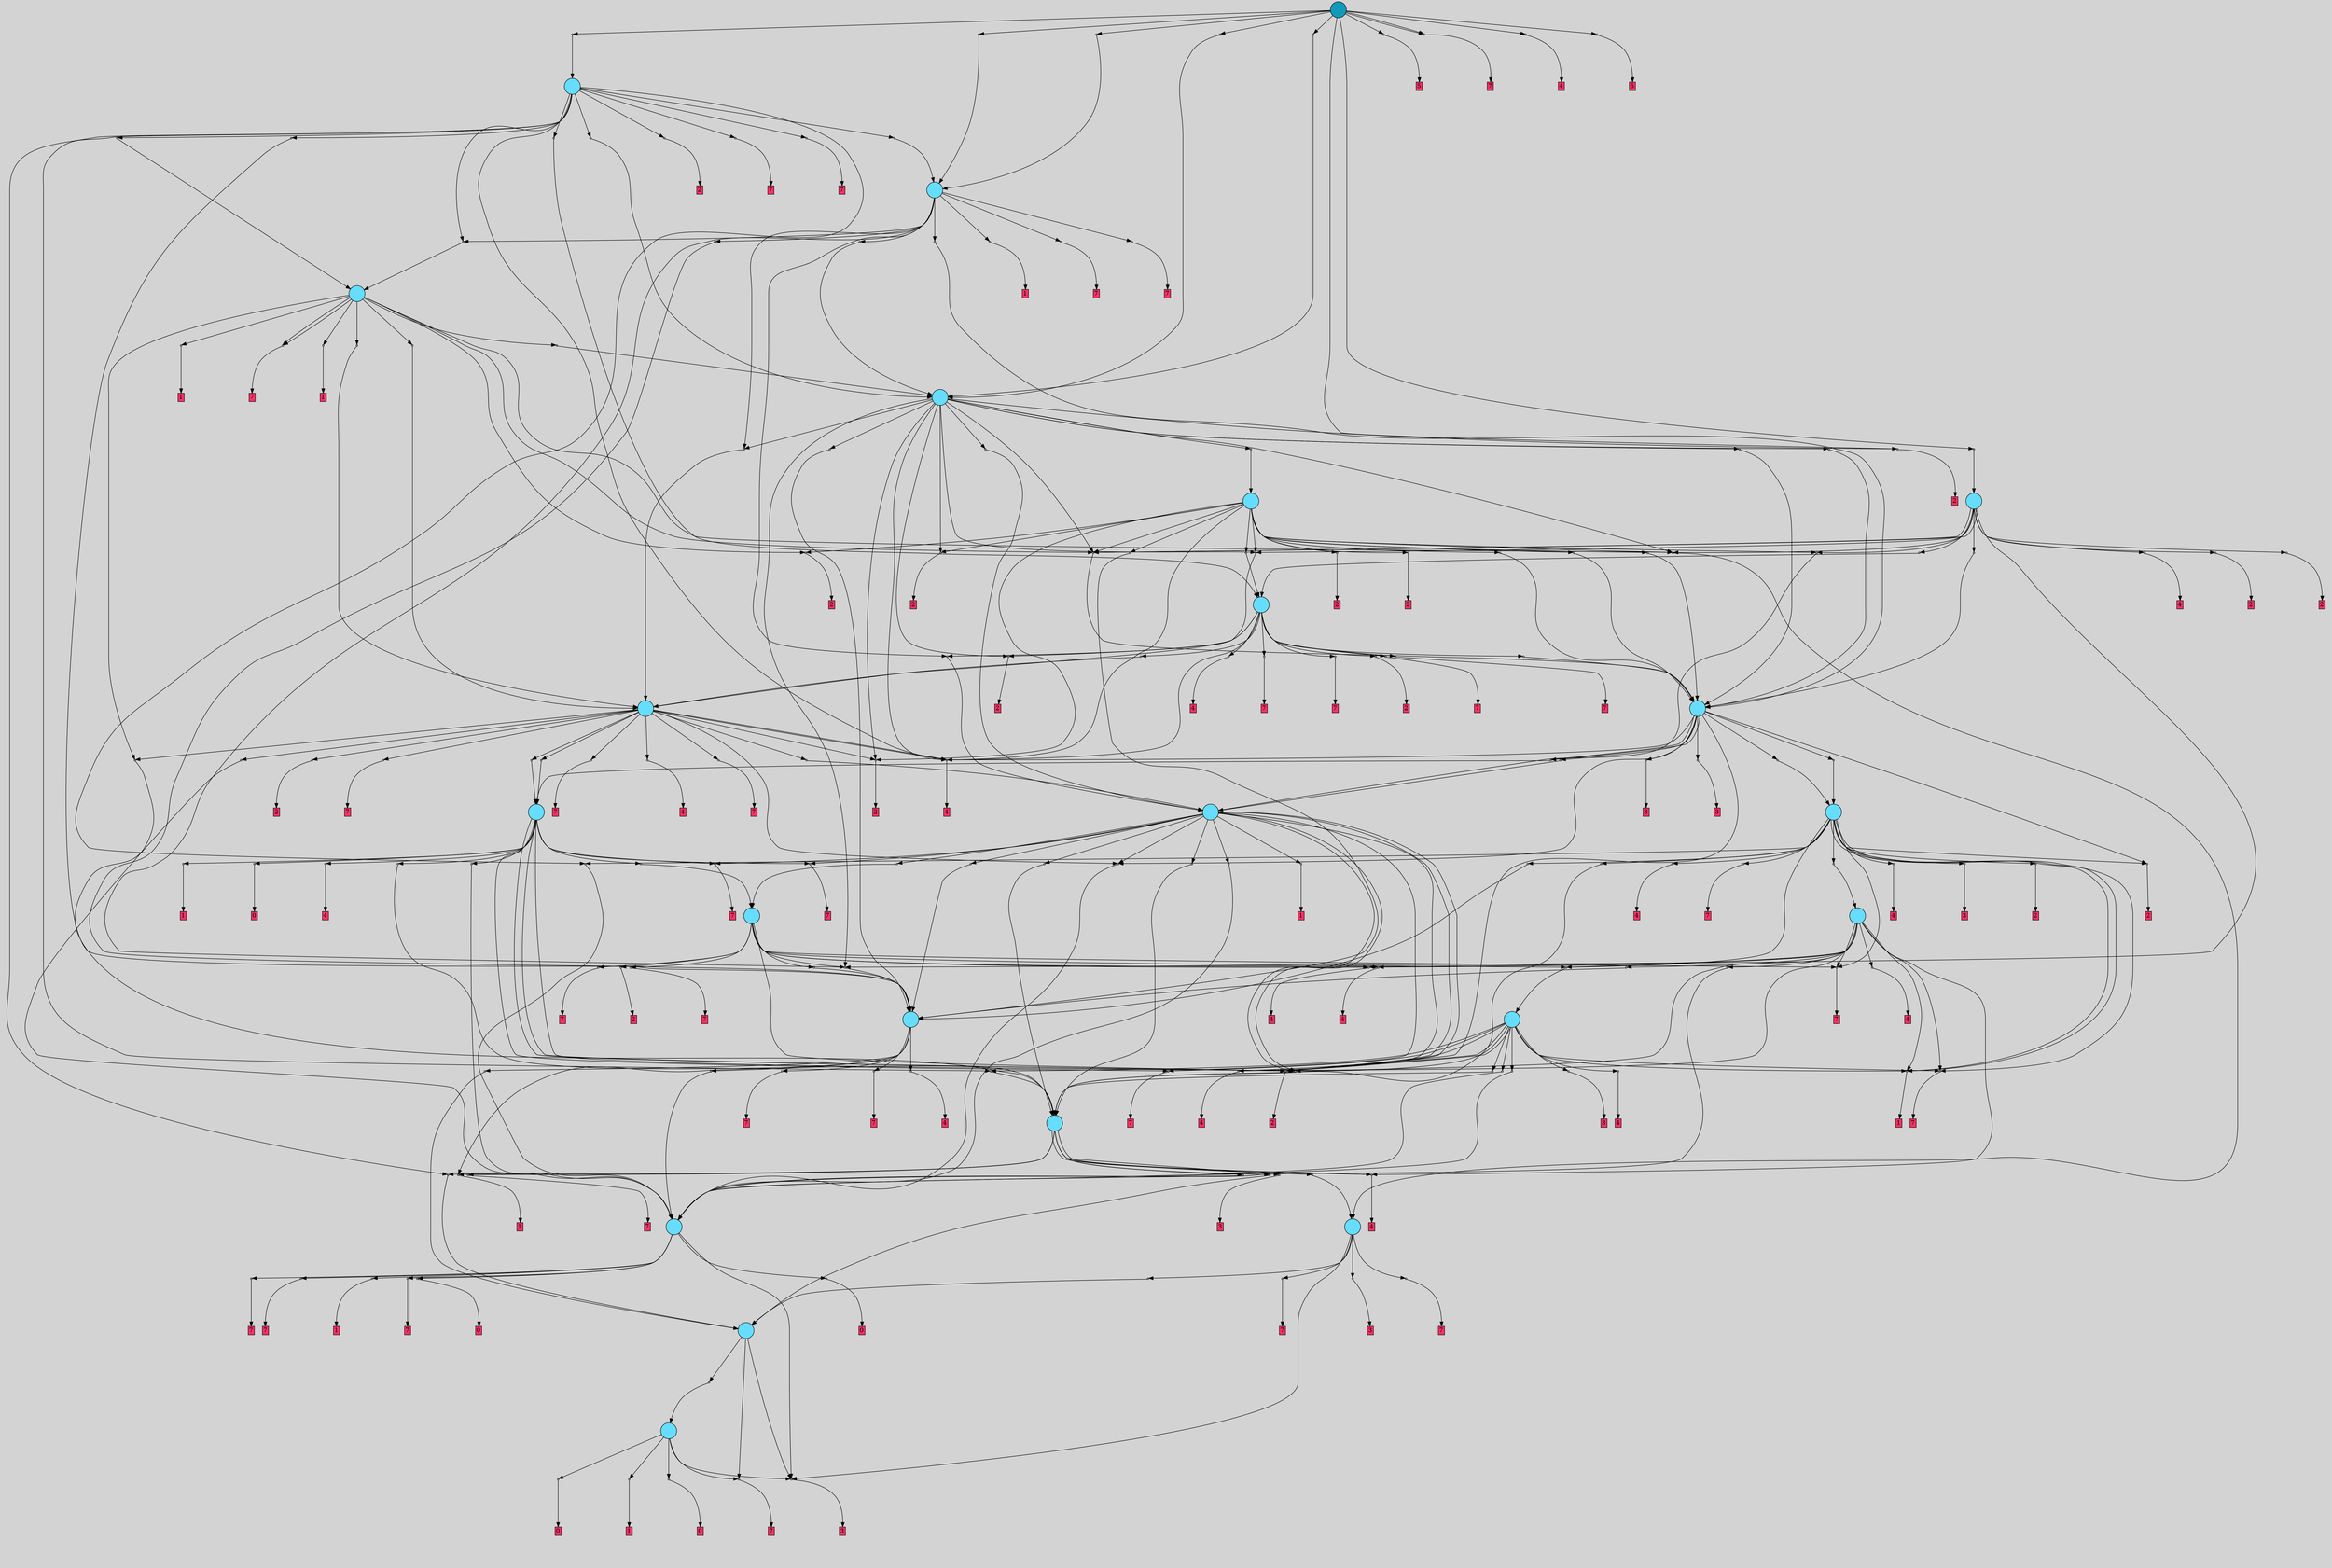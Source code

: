 // File exported with GEGELATI v1.3.1
// On the 2024-07-16 21:34:49
// With the MARL::MarlTPGGraphDotExporter
digraph{
	graph[pad = "0.212, 0.055" bgcolor = lightgray]
	node[shape=circle style = filled label = ""]
		T0 [fillcolor="#66ddff"]
		T1 [fillcolor="#66ddff"]
		T2 [fillcolor="#66ddff"]
		T3 [fillcolor="#66ddff"]
		T4 [fillcolor="#66ddff"]
		T5 [fillcolor="#66ddff"]
		T6 [fillcolor="#66ddff"]
		T7 [fillcolor="#66ddff"]
		T8 [fillcolor="#66ddff"]
		T9 [fillcolor="#66ddff"]
		T10 [fillcolor="#66ddff"]
		T11 [fillcolor="#66ddff"]
		T12 [fillcolor="#66ddff"]
		T13 [fillcolor="#66ddff"]
		T14 [fillcolor="#66ddff"]
		T28 [fillcolor="#66ddff"]
		T100 [fillcolor="#66ddff"]
		T103 [fillcolor="#66ddff"]
		T189 [fillcolor="#66ddff"]
		T409 [fillcolor="#66ddff"]
		T592 [fillcolor="#66ddff"]
		T759 [fillcolor="#1199bb"]
		P39575 [fillcolor="#cccccc" shape=point] //
		I39575 [shape=box style=invis label="5|1&1|2#2|5&#92;n3|7&4|0#1|4&#92;n5|2&3|5#3|5&#92;n3|3&2|3#1|7&#92;n2|0&1|6#2|1&#92;n3|7&4|4#2|6&#92;n0|6&0|5#2|0&#92;n0|2&0|2#3|5&#92;n2|7&3|4#4|6&#92;n1|3&2|6#0|6&#92;n"]
		P39575 -> I39575[style=invis]
		A19212 [fillcolor="#ff3366" shape=box margin=0.03 width=0 height=0 label="0"]
		T0 -> P39575 -> A19212
		P39576 [fillcolor="#cccccc" shape=point] //
		I39576 [shape=box style=invis label="3|3&4|7#3|7&#92;n1|3&4|5#4|1&#92;n5|0&3|2#2|3&#92;n"]
		P39576 -> I39576[style=invis]
		A19213 [fillcolor="#ff3366" shape=box margin=0.03 width=0 height=0 label="1"]
		T0 -> P39576 -> A19213
		P39577 [fillcolor="#cccccc" shape=point] //
		I39577 [shape=box style=invis label="2|0&3|1#2|4&#92;n2|6&4|2#2|3&#92;n5|6&1|2#3|2&#92;n1|2&2|7#2|0&#92;n8|4&2|7#2|1&#92;n0|0&1|2#3|5&#92;n8|4&1|4#0|6&#92;n1|7&0|2#0|1&#92;n5|1&0|5#0|5&#92;n3|6&1|7#3|6&#92;n"]
		P39577 -> I39577[style=invis]
		A19214 [fillcolor="#ff3366" shape=box margin=0.03 width=0 height=0 label="3"]
		T0 -> P39577 -> A19214
		P39578 [fillcolor="#cccccc" shape=point] //
		I39578 [shape=box style=invis label="8|7&4|3#3|1&#92;n1|2&4|0#0|6&#92;n4|0&3|5#2|3&#92;n4|2&0|4#3|7&#92;n2|0&2|4#0|7&#92;n3|3&3|5#3|7&#92;n0|3&1|7#0|5&#92;n0|1&1|2#1|4&#92;n8|3&4|6#1|2&#92;n4|3&1|5#4|5&#92;n"]
		P39578 -> I39578[style=invis]
		A19215 [fillcolor="#ff3366" shape=box margin=0.03 width=0 height=0 label="7"]
		T0 -> P39578 -> A19215
		P39579 [fillcolor="#cccccc" shape=point] //
		I39579 [shape=box style=invis label="5|1&1|2#2|5&#92;n3|7&4|0#1|4&#92;n5|2&3|5#3|5&#92;n3|3&2|3#1|7&#92;n2|0&1|6#2|1&#92;n2|7&3|4#4|6&#92;n0|6&0|5#2|0&#92;n0|2&0|2#3|5&#92;n3|7&4|4#2|6&#92;n1|3&0|6#0|6&#92;n"]
		P39579 -> I39579[style=invis]
		A19216 [fillcolor="#ff3366" shape=box margin=0.03 width=0 height=0 label="0"]
		T0 -> P39579 -> A19216
		P39580 [fillcolor="#cccccc" shape=point] //
		I39580 [shape=box style=invis label="3|7&4|0#1|4&#92;n5|2&3|5#3|5&#92;n1|3&2|6#0|6&#92;n2|0&1|6#2|1&#92;n5|0&2|2#3|6&#92;n3|4&4|4#2|6&#92;n3|3&2|3#1|7&#92;n2|0&4|4#4|6&#92;n0|2&0|2#3|5&#92;n"]
		P39580 -> I39580[style=invis]
		T1 -> P39580 -> T0
		T1 -> P39577
		T1 -> P39578
		P39581 [fillcolor="#cccccc" shape=point] //
		I39581 [shape=box style=invis label="5|4&4|6#0|6&#92;n3|0&2|1#1|3&#92;n8|4&0|2#2|2&#92;n"]
		P39581 -> I39581[style=invis]
		A19217 [fillcolor="#ff3366" shape=box margin=0.03 width=0 height=0 label="0"]
		T2 -> P39581 -> A19217
		P39582 [fillcolor="#cccccc" shape=point] //
		I39582 [shape=box style=invis label="5|1&4|1#1|3&#92;n0|5&0|2#3|7&#92;n0|3&0|5#0|1&#92;n4|6&0|3#3|3&#92;n1|1&0|1#3|7&#92;n7|0&2|1#0|5&#92;n3|5&2|0#2|7&#92;n7|4&0|7#4|5&#92;n"]
		P39582 -> I39582[style=invis]
		A19218 [fillcolor="#ff3366" shape=box margin=0.03 width=0 height=0 label="7"]
		T2 -> P39582 -> A19218
		P39583 [fillcolor="#cccccc" shape=point] //
		I39583 [shape=box style=invis label="5|1&4|1#1|3&#92;n0|1&0|4#1|4&#92;n7|4&0|7#4|5&#92;n0|5&0|2#3|6&#92;n1|1&0|1#3|7&#92;n7|0&2|1#0|7&#92;n3|5&2|0#2|7&#92;n0|3&0|5#0|1&#92;n"]
		P39583 -> I39583[style=invis]
		A19219 [fillcolor="#ff3366" shape=box margin=0.03 width=0 height=0 label="7"]
		T2 -> P39583 -> A19219
		T2 -> P39577
		P39584 [fillcolor="#cccccc" shape=point] //
		I39584 [shape=box style=invis label="2|3&4|7#3|7&#92;n8|2&4|5#1|7&#92;n3|0&3|2#1|3&#92;n"]
		P39584 -> I39584[style=invis]
		A19220 [fillcolor="#ff3366" shape=box margin=0.03 width=0 height=0 label="1"]
		T2 -> P39584 -> A19220
		P39585 [fillcolor="#cccccc" shape=point] //
		I39585 [shape=box style=invis label="5|1&1|2#2|5&#92;n3|7&4|0#1|4&#92;n5|2&3|5#3|5&#92;n2|7&3|4#4|6&#92;n2|0&1|6#2|1&#92;n3|7&4|4#2|6&#92;n0|6&0|5#2|0&#92;n0|2&0|7#3|5&#92;n3|3&2|3#1|7&#92;n1|3&2|6#0|6&#92;n"]
		P39585 -> I39585[style=invis]
		A19221 [fillcolor="#ff3366" shape=box margin=0.03 width=0 height=0 label="7"]
		T2 -> P39585 -> A19221
		P39586 [fillcolor="#cccccc" shape=point] //
		I39586 [shape=box style=invis label="5|1&1|2#2|5&#92;n3|7&4|0#1|4&#92;n5|2&3|5#3|5&#92;n3|3&2|3#1|7&#92;n2|0&1|6#2|1&#92;n3|4&4|4#2|6&#92;n1|3&2|6#0|6&#92;n2|7&3|4#4|6&#92;n0|2&0|2#3|5&#92;n"]
		P39586 -> I39586[style=invis]
		A19222 [fillcolor="#ff3366" shape=box margin=0.03 width=0 height=0 label="0"]
		T2 -> P39586 -> A19222
		P39587 [fillcolor="#cccccc" shape=point] //
		I39587 [shape=box style=invis label="3|0&2|1#4|3&#92;n5|4&4|6#0|6&#92;n2|1&0|7#0|6&#92;n8|4&3|2#2|2&#92;n"]
		P39587 -> I39587[style=invis]
		T3 -> P39587 -> T1
		P39588 [fillcolor="#cccccc" shape=point] //
		I39588 [shape=box style=invis label="2|0&3|1#2|4&#92;n2|6&4|2#2|3&#92;n5|5&2|7#3|7&#92;n5|6&1|2#3|2&#92;n1|2&2|7#2|0&#92;n8|4&1|4#0|6&#92;n0|0&1|2#3|5&#92;n8|4&2|7#2|1&#92;n5|1&0|5#0|5&#92;n3|6&1|7#3|6&#92;n"]
		P39588 -> I39588[style=invis]
		A19223 [fillcolor="#ff3366" shape=box margin=0.03 width=0 height=0 label="3"]
		T3 -> P39588 -> A19223
		P39589 [fillcolor="#cccccc" shape=point] //
		I39589 [shape=box style=invis label="5|1&4|1#1|3&#92;n3|5&2|0#2|7&#92;n7|4&0|1#4|5&#92;n3|4&4|6#0|4&#92;n0|5&0|2#3|6&#92;n1|1&0|1#3|7&#92;n7|0&2|1#0|7&#92;n0|1&0|4#1|4&#92;n"]
		P39589 -> I39589[style=invis]
		A19224 [fillcolor="#ff3366" shape=box margin=0.03 width=0 height=0 label="7"]
		T3 -> P39589 -> A19224
		T3 -> P39577
		P39590 [fillcolor="#cccccc" shape=point] //
		I39590 [shape=box style=invis label="5|1&4|1#1|5&#92;n3|5&2|0#2|7&#92;n0|3&0|5#0|1&#92;n4|6&0|3#3|3&#92;n0|4&1|6#1|2&#92;n1|1&0|1#3|7&#92;n7|0&2|1#0|5&#92;n0|5&0|2#3|7&#92;n"]
		P39590 -> I39590[style=invis]
		A19225 [fillcolor="#ff3366" shape=box margin=0.03 width=0 height=0 label="7"]
		T3 -> P39590 -> A19225
		P39591 [fillcolor="#cccccc" shape=point] //
		I39591 [shape=box style=invis label="7|4&0|7#4|5&#92;n0|6&2|2#2|6&#92;n0|3&0|5#0|1&#92;n5|1&4|1#1|3&#92;n1|1&0|6#3|7&#92;n0|0&2|1#0|5&#92;n3|5&2|0#2|7&#92;n4|1&0|7#0|3&#92;n5|3&1|6#1|1&#92;n"]
		P39591 -> I39591[style=invis]
		A19226 [fillcolor="#ff3366" shape=box margin=0.03 width=0 height=0 label="7"]
		T4 -> P39591 -> A19226
		P39592 [fillcolor="#cccccc" shape=point] //
		I39592 [shape=box style=invis label="2|6&0|6#3|4&#92;n3|0&2|1#1|3&#92;n5|3&4|6#0|6&#92;n1|3&2|7#0|6&#92;n0|5&2|6#2|6&#92;n"]
		P39592 -> I39592[style=invis]
		T4 -> P39592 -> T1
		P39593 [fillcolor="#cccccc" shape=point] //
		I39593 [shape=box style=invis label="3|0&2|5#0|4&#92;n6|4&1|3#0|4&#92;n2|2&3|5#1|0&#92;n8|5&1|2#4|6&#92;n0|4&1|0#3|4&#92;n1|6&4|7#0|1&#92;n"]
		P39593 -> I39593[style=invis]
		A19227 [fillcolor="#ff3366" shape=box margin=0.03 width=0 height=0 label="4"]
		T4 -> P39593 -> A19227
		P39594 [fillcolor="#cccccc" shape=point] //
		I39594 [shape=box style=invis label="7|2&1|3#1|2&#92;n5|3&0|1#0|6&#92;n1|1&2|7#0|6&#92;n0|5&2|6#2|6&#92;n2|6&2|6#3|4&#92;n0|5&0|5#4|5&#92;n"]
		P39594 -> I39594[style=invis]
		T4 -> P39594 -> T2
		P39595 [fillcolor="#cccccc" shape=point] //
		I39595 [shape=box style=invis label="2|6&4|3#2|6&#92;n4|6&0|4#2|5&#92;n6|6&4|2#2|1&#92;n8|5&0|3#4|4&#92;n1|3&4|5#4|1&#92;n"]
		P39595 -> I39595[style=invis]
		A19228 [fillcolor="#ff3366" shape=box margin=0.03 width=0 height=0 label="1"]
		T4 -> P39595 -> A19228
		P39596 [fillcolor="#cccccc" shape=point] //
		I39596 [shape=box style=invis label="0|1&0|4#1|4&#92;n7|4&0|1#4|5&#92;n3|4&4|6#0|4&#92;n0|5&0|2#3|6&#92;n1|1&0|1#3|7&#92;n7|0&2|1#0|7&#92;n3|4&2|0#2|7&#92;n"]
		P39596 -> I39596[style=invis]
		A19229 [fillcolor="#ff3366" shape=box margin=0.03 width=0 height=0 label="7"]
		T4 -> P39596 -> A19229
		P39597 [fillcolor="#cccccc" shape=point] //
		I39597 [shape=box style=invis label="2|0&3|1#2|4&#92;n2|6&4|2#2|3&#92;n5|6&1|2#3|2&#92;n1|2&2|7#2|0&#92;n8|0&2|7#2|1&#92;n0|0&1|2#3|5&#92;n8|4&1|4#0|6&#92;n1|7&0|2#0|1&#92;n3|6&1|7#3|6&#92;n5|1&0|5#0|5&#92;n"]
		P39597 -> I39597[style=invis]
		A19230 [fillcolor="#ff3366" shape=box margin=0.03 width=0 height=0 label="3"]
		T5 -> P39597 -> A19230
		P39598 [fillcolor="#cccccc" shape=point] //
		I39598 [shape=box style=invis label="7|4&0|0#4|5&#92;n4|6&0|3#3|3&#92;n0|6&2|2#2|5&#92;n1|0&2|4#0|4&#92;n0|0&2|1#0|5&#92;n0|3&0|5#0|1&#92;n3|5&2|0#3|7&#92;n0|5&0|2#3|7&#92;n5|1&4|1#1|3&#92;n"]
		P39598 -> I39598[style=invis]
		A19231 [fillcolor="#ff3366" shape=box margin=0.03 width=0 height=0 label="7"]
		T5 -> P39598 -> A19231
		P39599 [fillcolor="#cccccc" shape=point] //
		I39599 [shape=box style=invis label="3|0&2|5#0|4&#92;n0|4&1|0#4|4&#92;n2|2&3|5#1|0&#92;n8|5&1|2#4|6&#92;n1|6&2|7#0|1&#92;n6|4&1|3#0|4&#92;n"]
		P39599 -> I39599[style=invis]
		A19232 [fillcolor="#ff3366" shape=box margin=0.03 width=0 height=0 label="4"]
		T5 -> P39599 -> A19232
		T5 -> P39595
		P39600 [fillcolor="#cccccc" shape=point] //
		I39600 [shape=box style=invis label="3|4&2|1#1|5&#92;n5|4&4|6#0|6&#92;n4|2&3|3#1|2&#92;n"]
		P39600 -> I39600[style=invis]
		T5 -> P39600 -> T1
		P39601 [fillcolor="#cccccc" shape=point] //
		I39601 [shape=box style=invis label="8|0&1|3#4|1&#92;n6|4&3|2#1|5&#92;n3|0&4|7#3|6&#92;n3|6&4|7#4|6&#92;n5|5&3|2#2|3&#92;n6|5&0|2#4|6&#92;n"]
		P39601 -> I39601[style=invis]
		T5 -> P39601 -> T3
		P39602 [fillcolor="#cccccc" shape=point] //
		I39602 [shape=box style=invis label="4|1&3|2#4|7&#92;n0|5&2|6#2|6&#92;n7|2&1|3#1|2&#92;n1|1&2|7#0|6&#92;n5|3&0|6#0|6&#92;n5|6&2|6#3|4&#92;n"]
		P39602 -> I39602[style=invis]
		T5 -> P39602 -> T2
		P39603 [fillcolor="#cccccc" shape=point] //
		I39603 [shape=box style=invis label="5|4&4|6#0|6&#92;n3|0&2|6#1|3&#92;n2|5&3|3#0|0&#92;n"]
		P39603 -> I39603[style=invis]
		T5 -> P39603 -> T1
		T5 -> P39599
		P39604 [fillcolor="#cccccc" shape=point] //
		I39604 [shape=box style=invis label="5|3&4|5#0|2&#92;n7|3&3|1#1|0&#92;n6|5&1|5#4|0&#92;n2|5&4|1#1|6&#92;n1|7&1|1#4|2&#92;n2|0&0|7#2|5&#92;n5|6&4|2#3|2&#92;n4|3&4|3#4|6&#92;n0|4&1|2#1|5&#92;n5|4&2|0#4|6&#92;n"]
		P39604 -> I39604[style=invis]
		A19233 [fillcolor="#ff3366" shape=box margin=0.03 width=0 height=0 label="7"]
		T6 -> P39604 -> A19233
		P39605 [fillcolor="#cccccc" shape=point] //
		I39605 [shape=box style=invis label="0|5&4|0#3|4&#92;n3|1&1|3#4|6&#92;n2|0&0|1#2|5&#92;n6|5&2|4#4|4&#92;n3|6&1|7#0|6&#92;n2|5&4|1#1|6&#92;n5|3&4|5#0|2&#92;n5|6&1|2#0|2&#92;n2|6&3|6#0|0&#92;n5|5&4|0#4|5&#92;n"]
		P39605 -> I39605[style=invis]
		A19234 [fillcolor="#ff3366" shape=box margin=0.03 width=0 height=0 label="2"]
		T6 -> P39605 -> A19234
		P39606 [fillcolor="#cccccc" shape=point] //
		I39606 [shape=box style=invis label="2|3&4|7#3|7&#92;n2|6&4|3#4|5&#92;n8|2&4|5#1|7&#92;n3|0&3|2#1|3&#92;n"]
		P39606 -> I39606[style=invis]
		A19235 [fillcolor="#ff3366" shape=box margin=0.03 width=0 height=0 label="1"]
		T6 -> P39606 -> A19235
		P39607 [fillcolor="#cccccc" shape=point] //
		I39607 [shape=box style=invis label="3|0&2|5#0|4&#92;n6|4&1|3#0|4&#92;n8|5&1|2#4|6&#92;n2|7&3|5#1|0&#92;n0|4&1|0#3|4&#92;n1|6&4|7#0|1&#92;n"]
		P39607 -> I39607[style=invis]
		A19236 [fillcolor="#ff3366" shape=box margin=0.03 width=0 height=0 label="4"]
		T6 -> P39607 -> A19236
		P39608 [fillcolor="#cccccc" shape=point] //
		I39608 [shape=box style=invis label="4|4&1|0#4|4&#92;n8|5&1|2#4|6&#92;n1|0&2|7#0|1&#92;n3|0&2|5#0|4&#92;n4|7&1|2#0|5&#92;n"]
		P39608 -> I39608[style=invis]
		A19237 [fillcolor="#ff3366" shape=box margin=0.03 width=0 height=0 label="4"]
		T6 -> P39608 -> A19237
		P39609 [fillcolor="#cccccc" shape=point] //
		I39609 [shape=box style=invis label="2|0&3|1#2|4&#92;n1|7&0|2#0|4&#92;n0|0&1|2#3|5&#92;n2|6&4|2#2|3&#92;n3|5&1|7#3|6&#92;n0|5&1|2#1|1&#92;n8|0&2|7#2|1&#92;n5|6&1|2#3|2&#92;n7|0&3|7#4|2&#92;n"]
		P39609 -> I39609[style=invis]
		T6 -> P39609 -> T5
		P39610 [fillcolor="#cccccc" shape=point] //
		I39610 [shape=box style=invis label="7|4&0|6#4|5&#92;n1|1&0|6#3|7&#92;n0|3&0|5#1|1&#92;n3|7&4|0#2|7&#92;n3|5&3|7#2|6&#92;n0|0&2|1#0|5&#92;n4|1&0|0#0|3&#92;n0|5&0|2#3|7&#92;n5|1&4|1#1|3&#92;n"]
		P39610 -> I39610[style=invis]
		A19238 [fillcolor="#ff3366" shape=box margin=0.03 width=0 height=0 label="7"]
		T6 -> P39610 -> A19238
		P39611 [fillcolor="#cccccc" shape=point] //
		I39611 [shape=box style=invis label="2|0&2|6#1|5&#92;n5|1&3|5#0|0&#92;n3|6&1|6#0|6&#92;n2|6&1|1#2|0&#92;n5|2&4|1#2|3&#92;n5|3&4|5#0|2&#92;n7|6&4|2#1|3&#92;n6|5&1|5#4|0&#92;n2|3&4|6#1|6&#92;n2|4&1|4#4|4&#92;n"]
		P39611 -> I39611[style=invis]
		A19239 [fillcolor="#ff3366" shape=box margin=0.03 width=0 height=0 label="3"]
		T6 -> P39611 -> A19239
		P39612 [fillcolor="#cccccc" shape=point] //
		I39612 [shape=box style=invis label="5|1&0|0#0|5&#92;n5|6&1|2#3|2&#92;n2|0&3|1#2|4&#92;n2|6&4|2#1|3&#92;n1|2&2|7#2|0&#92;n0|0&1|2#3|5&#92;n8|0&2|7#2|1&#92;n3|6&1|7#3|6&#92;n1|7&0|2#0|1&#92;n7|0&3|7#4|5&#92;n"]
		P39612 -> I39612[style=invis]
		T6 -> P39612 -> T5
		T6 -> P39605
		P39613 [fillcolor="#cccccc" shape=point] //
		I39613 [shape=box style=invis label="3|5&3|0#3|7&#92;n7|0&1|7#3|3&#92;n4|5&2|6#1|3&#92;n5|3&0|1#0|4&#92;n1|7&1|3#1|7&#92;n7|2&4|6#1|2&#92;n2|3&2|1#3|7&#92;n2|0&2|6#4|3&#92;n"]
		P39613 -> I39613[style=invis]
		T6 -> P39613 -> T2
		P39614 [fillcolor="#cccccc" shape=point] //
		I39614 [shape=box style=invis label="3|5&3|0#3|7&#92;n7|0&1|7#3|3&#92;n4|5&2|6#1|1&#92;n5|3&0|1#0|4&#92;n7|2&4|6#1|2&#92;n1|7&1|3#1|7&#92;n2|3&2|1#3|7&#92;n2|0&2|6#4|3&#92;n"]
		P39614 -> I39614[style=invis]
		T6 -> P39614 -> T2
		P39615 [fillcolor="#cccccc" shape=point] //
		I39615 [shape=box style=invis label="2|0&3|1#2|4&#92;n5|6&1|2#3|2&#92;n7|0&3|7#4|2&#92;n2|6&4|2#2|3&#92;n1|2&2|7#2|0&#92;n0|0&1|2#3|5&#92;n8|0&2|7#2|1&#92;n1|7&0|2#0|1&#92;n3|6&1|7#3|6&#92;n5|1&0|0#0|5&#92;n"]
		P39615 -> I39615[style=invis]
		T6 -> P39615 -> T5
		T7 -> P39606
		P39616 [fillcolor="#cccccc" shape=point] //
		I39616 [shape=box style=invis label="5|3&0|1#0|4&#92;n3|0&3|5#3|7&#92;n5|6&0|5#3|3&#92;n7|2&3|0#3|3&#92;n1|2&0|5#3|7&#92;n4|1&2|1#4|0&#92;n"]
		P39616 -> I39616[style=invis]
		T7 -> P39616 -> T2
		P39617 [fillcolor="#cccccc" shape=point] //
		I39617 [shape=box style=invis label="3|0&2|5#0|4&#92;n6|4&1|3#0|4&#92;n2|7&3|5#1|0&#92;n5|7&2|7#1|5&#92;n8|5&1|2#4|6&#92;n0|4&1|0#3|4&#92;n1|6&3|7#0|1&#92;n"]
		P39617 -> I39617[style=invis]
		A19240 [fillcolor="#ff3366" shape=box margin=0.03 width=0 height=0 label="4"]
		T7 -> P39617 -> A19240
		P39618 [fillcolor="#cccccc" shape=point] //
		I39618 [shape=box style=invis label="7|4&0|6#4|5&#92;n0|3&0|5#1|1&#92;n3|7&4|0#2|7&#92;n5|5&3|7#2|6&#92;n0|5&0|2#3|7&#92;n4|1&0|0#0|3&#92;n0|0&2|1#0|5&#92;n5|1&4|1#1|3&#92;n"]
		P39618 -> I39618[style=invis]
		A19241 [fillcolor="#ff3366" shape=box margin=0.03 width=0 height=0 label="7"]
		T7 -> P39618 -> A19241
		P39619 [fillcolor="#cccccc" shape=point] //
		I39619 [shape=box style=invis label="3|0&0|5#0|4&#92;n6|4&4|7#4|4&#92;n0|4&1|0#4|4&#92;n8|0&4|3#2|5&#92;n2|2&3|5#1|0&#92;n8|5&1|2#4|6&#92;n1|6&2|7#0|1&#92;n"]
		P39619 -> I39619[style=invis]
		T7 -> P39619 -> T6
		P39620 [fillcolor="#cccccc" shape=point] //
		I39620 [shape=box style=invis label="8|5&1|2#4|6&#92;n6|4&1|3#0|5&#92;n2|2&3|5#4|0&#92;n3|0&2|5#0|4&#92;n0|4&1|0#4|4&#92;n"]
		P39620 -> I39620[style=invis]
		A19242 [fillcolor="#ff3366" shape=box margin=0.03 width=0 height=0 label="4"]
		T7 -> P39620 -> A19242
		T7 -> P39605
		T7 -> P39615
		P39621 [fillcolor="#cccccc" shape=point] //
		I39621 [shape=box style=invis label="2|5&3|1#2|4&#92;n5|6&1|2#3|2&#92;n8|0&2|7#2|1&#92;n3|6&1|7#3|6&#92;n0|0&1|2#3|5&#92;n1|7&0|2#0|1&#92;n2|6&4|2#2|4&#92;n7|0&3|7#4|1&#92;n5|1&0|0#0|4&#92;n"]
		P39621 -> I39621[style=invis]
		T7 -> P39621 -> T4
		T7 -> P39610
		T7 -> P39599
		P39622 [fillcolor="#cccccc" shape=point] //
		I39622 [shape=box style=invis label="3|0&2|5#0|4&#92;n0|4&1|0#4|4&#92;n2|2&3|5#1|0&#92;n6|0&1|3#0|4&#92;n1|6&2|7#0|1&#92;n8|5&1|2#4|6&#92;n"]
		P39622 -> I39622[style=invis]
		A19243 [fillcolor="#ff3366" shape=box margin=0.03 width=0 height=0 label="4"]
		T7 -> P39622 -> A19243
		T8 -> P39617
		T8 -> P39618
		T8 -> P39619
		P39623 [fillcolor="#cccccc" shape=point] //
		I39623 [shape=box style=invis label="0|5&1|0#3|4&#92;n5|6&1|7#3|0&#92;n2|0&0|1#2|5&#92;n5|5&4|0#4|5&#92;n3|6&1|7#0|6&#92;n2|5&4|1#1|6&#92;n5|3&4|5#0|2&#92;n5|6&1|2#0|2&#92;n2|6&3|6#0|0&#92;n6|5&2|4#4|4&#92;n"]
		P39623 -> I39623[style=invis]
		A19244 [fillcolor="#ff3366" shape=box margin=0.03 width=0 height=0 label="2"]
		T8 -> P39623 -> A19244
		P39624 [fillcolor="#cccccc" shape=point] //
		I39624 [shape=box style=invis label="2|5&3|1#2|4&#92;n8|0&2|7#2|1&#92;n5|6&1|2#3|2&#92;n3|6&1|7#3|6&#92;n0|2&1|2#3|5&#92;n2|6&4|2#2|4&#92;n7|0&3|7#4|1&#92;n5|1&0|0#0|4&#92;n"]
		P39624 -> I39624[style=invis]
		T8 -> P39624 -> T4
		T8 -> P39622
		P39625 [fillcolor="#cccccc" shape=point] //
		I39625 [shape=box style=invis label="4|1&0|7#0|3&#92;n8|3&0|5#0|1&#92;n7|4&0|7#4|5&#92;n6|0&4|7#2|0&#92;n0|0&2|1#0|1&#92;n6|7&3|4#4|4&#92;n1|1&0|6#1|1&#92;n0|6&2|0#2|6&#92;n"]
		P39625 -> I39625[style=invis]
		A19245 [fillcolor="#ff3366" shape=box margin=0.03 width=0 height=0 label="7"]
		T8 -> P39625 -> A19245
		P39626 [fillcolor="#cccccc" shape=point] //
		I39626 [shape=box style=invis label="5|0&4|1#1|3&#92;n6|0&4|7#2|0&#92;n8|3&0|5#0|1&#92;n7|4&0|7#4|5&#92;n0|0&2|1#0|5&#92;n5|0&0|6#1|5&#92;n4|1&0|7#0|3&#92;n1|1&0|6#1|7&#92;n0|6&2|0#2|6&#92;n"]
		P39626 -> I39626[style=invis]
		A19246 [fillcolor="#ff3366" shape=box margin=0.03 width=0 height=0 label="7"]
		T8 -> P39626 -> A19246
		P39627 [fillcolor="#cccccc" shape=point] //
		I39627 [shape=box style=invis label="1|6&3|7#4|1&#92;n8|4&2|7#2|1&#92;n8|4&1|1#0|6&#92;n3|4&1|1#1|5&#92;n5|6&1|2#3|2&#92;n5|0&4|3#0|0&#92;n0|4&0|7#3|2&#92;n5|1&1|5#4|3&#92;n5|3&0|1#0|0&#92;n7|3&3|2#1|2&#92;n"]
		P39627 -> I39627[style=invis]
		T8 -> P39627 -> T4
		T8 -> P39605
		T9 -> P39606
		P39628 [fillcolor="#cccccc" shape=point] //
		I39628 [shape=box style=invis label="1|2&0|5#3|7&#92;n3|0&3|5#3|7&#92;n1|0&1|3#4|1&#92;n5|6&0|5#3|3&#92;n4|1&2|3#4|0&#92;n"]
		P39628 -> I39628[style=invis]
		T9 -> P39628 -> T2
		T9 -> P39618
		T9 -> P39619
		P39629 [fillcolor="#cccccc" shape=point] //
		I39629 [shape=box style=invis label="0|5&4|0#3|4&#92;n5|3&4|5#0|2&#92;n2|6&3|6#0|0&#92;n8|4&1|4#2|5&#92;n6|5&2|4#4|4&#92;n2|5&4|1#1|6&#92;n5|5&4|7#4|5&#92;n5|6&1|2#0|2&#92;n6|2&4|0#4|1&#92;n2|0&1|1#2|5&#92;n"]
		P39629 -> I39629[style=invis]
		A19247 [fillcolor="#ff3366" shape=box margin=0.03 width=0 height=0 label="2"]
		T9 -> P39629 -> A19247
		P39630 [fillcolor="#cccccc" shape=point] //
		I39630 [shape=box style=invis label="6|6&1|2#3|2&#92;n2|2&1|7#0|4&#92;n0|6&1|4#0|2&#92;n1|2&2|7#2|0&#92;n6|2&3|1#2|4&#92;n3|6&1|7#3|6&#92;n"]
		P39630 -> I39630[style=invis]
		T9 -> P39630 -> T5
		P39631 [fillcolor="#cccccc" shape=point] //
		I39631 [shape=box style=invis label="6|4&1|3#0|4&#92;n8|7&0|7#1|1&#92;n0|4&0|0#4|4&#92;n2|2&3|5#1|0&#92;n8|5&1|2#4|6&#92;n3|0&2|5#0|4&#92;n"]
		P39631 -> I39631[style=invis]
		A19248 [fillcolor="#ff3366" shape=box margin=0.03 width=0 height=0 label="4"]
		T9 -> P39631 -> A19248
		P39632 [fillcolor="#cccccc" shape=point] //
		I39632 [shape=box style=invis label="1|6&2|4#0|0&#92;n3|2&2|4#0|3&#92;n8|7&4|4#1|4&#92;n5|4&4|6#0|6&#92;n8|3&0|7#2|1&#92;n"]
		P39632 -> I39632[style=invis]
		T9 -> P39632 -> T7
		P39633 [fillcolor="#cccccc" shape=point] //
		I39633 [shape=box style=invis label="8|4&2|7#2|1&#92;n1|1&1|5#4|7&#92;n7|3&3|2#1|2&#92;n0|1&4|6#0|2&#92;n5|0&2|3#4|0&#92;n5|6&1|2#3|2&#92;n3|4&1|1#1|4&#92;n0|4&0|7#3|2&#92;n5|1&1|5#4|3&#92;n1|6&3|7#4|1&#92;n"]
		P39633 -> I39633[style=invis]
		T9 -> P39633 -> T4
		P39634 [fillcolor="#cccccc" shape=point] //
		I39634 [shape=box style=invis label="2|0&0|1#2|5&#92;n3|6&1|7#0|6&#92;n2|5&4|1#1|6&#92;n0|0&1|2#1|5&#92;n5|6&1|2#3|2&#92;n6|5&1|5#4|0&#92;n7|6&4|2#1|4&#92;n5|3&4|3#0|2&#92;n1|7&1|1#4|2&#92;n2|6&1|1#2|0&#92;n"]
		P39634 -> I39634[style=invis]
		A19249 [fillcolor="#ff3366" shape=box margin=0.03 width=0 height=0 label="3"]
		T9 -> P39634 -> A19249
		T9 -> P39606
		T9 -> P39610
		P39635 [fillcolor="#cccccc" shape=point] //
		I39635 [shape=box style=invis label="5|0&0|6#1|2&#92;n5|6&4|0#4|4&#92;n3|6&1|7#0|6&#92;n5|2&4|5#0|2&#92;n6|5&2|4#4|4&#92;n1|7&4|0#3|4&#92;n2|5&4|1#2|6&#92;n2|6&3|4#0|0&#92;n5|6&1|2#3|2&#92;n"]
		P39635 -> I39635[style=invis]
		A19250 [fillcolor="#ff3366" shape=box margin=0.03 width=0 height=0 label="2"]
		T9 -> P39635 -> A19250
		P39636 [fillcolor="#cccccc" shape=point] //
		I39636 [shape=box style=invis label="2|7&3|2#3|0&#92;n3|0&2|5#0|4&#92;n8|5&1|2#4|6&#92;n2|2&3|5#1|0&#92;n4|2&1|7#0|7&#92;n6|4&1|3#0|4&#92;n"]
		P39636 -> I39636[style=invis]
		A19251 [fillcolor="#ff3366" shape=box margin=0.03 width=0 height=0 label="4"]
		T9 -> P39636 -> A19251
		P39637 [fillcolor="#cccccc" shape=point] //
		I39637 [shape=box style=invis label="3|5&2|0#2|7&#92;n4|6&0|3#3|3&#92;n5|1&4|1#1|3&#92;n7|4&0|7#4|5&#92;n1|1&0|6#4|7&#92;n0|0&2|1#0|5&#92;n0|3&0|5#2|1&#92;n4|1&0|0#0|3&#92;n0|5&0|2#3|7&#92;n0|6&2|2#2|6&#92;n"]
		P39637 -> I39637[style=invis]
		A19252 [fillcolor="#ff3366" shape=box margin=0.03 width=0 height=0 label="7"]
		T9 -> P39637 -> A19252
		T10 -> P39605
		P39638 [fillcolor="#cccccc" shape=point] //
		I39638 [shape=box style=invis label="7|7&2|4#3|4&#92;n4|5&4|4#0|3&#92;n7|0&4|1#4|6&#92;n4|5&1|5#3|0&#92;n0|0&0|7#1|6&#92;n"]
		P39638 -> I39638[style=invis]
		A19253 [fillcolor="#ff3366" shape=box margin=0.03 width=0 height=0 label="1"]
		T10 -> P39638 -> A19253
		P39639 [fillcolor="#cccccc" shape=point] //
		I39639 [shape=box style=invis label="2|0&2|6#4|4&#92;n7|0&1|7#3|3&#92;n3|5&3|6#3|7&#92;n4|3&2|6#1|3&#92;n1|6&1|3#1|7&#92;n5|3&0|1#0|4&#92;n8|5&1|6#4|3&#92;n7|2&4|6#1|2&#92;n"]
		P39639 -> I39639[style=invis]
		A19254 [fillcolor="#ff3366" shape=box margin=0.03 width=0 height=0 label="0"]
		T10 -> P39639 -> A19254
		P39640 [fillcolor="#cccccc" shape=point] //
		I39640 [shape=box style=invis label="1|1&0|6#3|7&#92;n7|4&0|6#4|5&#92;n0|3&0|5#1|1&#92;n3|2&0|0#0|5&#92;n3|7&4|0#3|4&#92;n4|1&0|0#0|3&#92;n3|5&3|7#2|6&#92;n0|0&2|1#0|5&#92;n0|5&0|2#3|7&#92;n5|1&4|1#2|3&#92;n"]
		P39640 -> I39640[style=invis]
		A19255 [fillcolor="#ff3366" shape=box margin=0.03 width=0 height=0 label="7"]
		T10 -> P39640 -> A19255
		T10 -> P39615
		P39641 [fillcolor="#cccccc" shape=point] //
		I39641 [shape=box style=invis label="3|0&2|5#0|4&#92;n8|5&1|2#4|6&#92;n0|4&1|0#4|4&#92;n1|6&2|7#0|4&#92;n6|4&1|3#0|4&#92;n"]
		P39641 -> I39641[style=invis]
		A19256 [fillcolor="#ff3366" shape=box margin=0.03 width=0 height=0 label="4"]
		T10 -> P39641 -> A19256
		P39642 [fillcolor="#cccccc" shape=point] //
		I39642 [shape=box style=invis label="3|5&2|0#2|7&#92;n3|0&0|3#4|5&#92;n7|4&0|7#4|5&#92;n0|1&0|6#4|7&#92;n0|0&2|1#0|5&#92;n4|6&0|3#3|3&#92;n4|1&2|0#0|3&#92;n5|1&4|1#1|3&#92;n0|5&0|2#0|7&#92;n0|6&2|2#2|6&#92;n"]
		P39642 -> I39642[style=invis]
		A19257 [fillcolor="#ff3366" shape=box margin=0.03 width=0 height=0 label="7"]
		T10 -> P39642 -> A19257
		T10 -> P39604
		P39643 [fillcolor="#cccccc" shape=point] //
		I39643 [shape=box style=invis label="7|4&0|7#1|5&#92;n8|2&1|1#1|3&#92;n5|3&1|6#1|1&#92;n0|3&0|5#0|1&#92;n5|0&4|1#1|3&#92;n1|1&0|6#3|7&#92;n0|6&2|2#2|6&#92;n3|5&2|0#2|7&#92;n4|1&0|7#0|3&#92;n0|0&2|1#0|5&#92;n"]
		P39643 -> I39643[style=invis]
		T10 -> P39643 -> T8
		P39644 [fillcolor="#cccccc" shape=point] //
		I39644 [shape=box style=invis label="4|3&2|6#1|3&#92;n7|0&1|7#3|3&#92;n3|5&3|0#3|7&#92;n5|3&0|1#0|4&#92;n1|6&1|3#1|7&#92;n2|0&2|6#4|4&#92;n8|5&4|6#4|3&#92;n7|2&4|6#1|2&#92;n"]
		P39644 -> I39644[style=invis]
		T10 -> P39644 -> T2
		P39645 [fillcolor="#cccccc" shape=point] //
		I39645 [shape=box style=invis label="6|6&1|4#3|3&#92;n0|0&3|1#2|4&#92;n0|0&3|2#3|5&#92;n8|0&2|7#2|1&#92;n5|1&0|0#0|5&#92;n7|0&3|7#4|2&#92;n3|6&1|7#3|6&#92;n1|6&1|2#3|2&#92;n6|1&4|7#1|3&#92;n"]
		P39645 -> I39645[style=invis]
		T10 -> P39645 -> T5
		T10 -> P39605
		T11 -> P39605
		P39646 [fillcolor="#cccccc" shape=point] //
		I39646 [shape=box style=invis label="7|7&2|4#3|4&#92;n7|5&4|4#0|3&#92;n7|0&4|1#4|6&#92;n0|0&0|7#1|6&#92;n7|3&2|7#1|6&#92;n4|5&1|5#3|0&#92;n"]
		P39646 -> I39646[style=invis]
		A19258 [fillcolor="#ff3366" shape=box margin=0.03 width=0 height=0 label="1"]
		T11 -> P39646 -> A19258
		P39647 [fillcolor="#cccccc" shape=point] //
		I39647 [shape=box style=invis label="5|3&0|1#0|4&#92;n7|0&1|7#3|3&#92;n3|5&3|0#3|7&#92;n4|3&2|6#1|3&#92;n1|6&1|3#1|7&#92;n2|0&2|6#4|4&#92;n8|5&1|6#4|3&#92;n7|2&4|6#1|2&#92;n"]
		P39647 -> I39647[style=invis]
		T11 -> P39647 -> T2
		P39648 [fillcolor="#cccccc" shape=point] //
		I39648 [shape=box style=invis label="1|7&1|2#0|1&#92;n6|6&2|6#3|0&#92;n2|0&3|1#2|4&#92;n0|0&1|2#3|5&#92;n2|6&4|4#2|7&#92;n8|0&0|6#3|6&#92;n5|1&2|0#0|4&#92;n3|6&1|7#3|6&#92;n7|0&3|7#4|2&#92;n"]
		P39648 -> I39648[style=invis]
		T11 -> P39648 -> T5
		T11 -> P39640
		T11 -> P39615
		T11 -> P39642
		T11 -> P39605
		T11 -> P39604
		T11 -> P39615
		P39649 [fillcolor="#cccccc" shape=point] //
		I39649 [shape=box style=invis label="7|4&0|7#1|5&#92;n8|2&1|1#1|3&#92;n5|3&1|6#1|1&#92;n0|3&0|5#0|1&#92;n5|0&4|1#1|3&#92;n1|1&0|6#3|7&#92;n0|6&2|2#2|6&#92;n4|1&0|7#0|3&#92;n3|5&2|0#2|2&#92;n0|0&2|1#0|5&#92;n"]
		P39649 -> I39649[style=invis]
		T11 -> P39649 -> T8
		P39650 [fillcolor="#cccccc" shape=point] //
		I39650 [shape=box style=invis label="3|6&0|6#0|6&#92;n2|5&0|4#4|2&#92;n1|7&2|7#3|6&#92;n4|0&2|6#3|7&#92;n8|5&2|7#2|1&#92;n8|5&4|6#3|5&#92;n6|7&1|2#0|3&#92;n1|7&0|6#0|0&#92;n0|5&3|3#0|3&#92;n1|7&4|7#4|0&#92;n"]
		P39650 -> I39650[style=invis]
		T11 -> P39650 -> T4
		P39651 [fillcolor="#cccccc" shape=point] //
		I39651 [shape=box style=invis label="1|6&1|3#1|7&#92;n7|0&1|7#3|3&#92;n3|5&3|0#3|7&#92;n5|3&0|6#0|4&#92;n4|3&2|6#1|3&#92;n2|0&2|6#4|4&#92;n8|5&4|6#4|3&#92;n7|2&4|6#1|2&#92;n"]
		P39651 -> I39651[style=invis]
		T11 -> P39651 -> T2
		P39652 [fillcolor="#cccccc" shape=point] //
		I39652 [shape=box style=invis label="0|0&3|1#2|4&#92;n0|0&1|2#3|5&#92;n8|0&2|7#2|1&#92;n1|6&1|2#3|2&#92;n7|0&3|7#4|2&#92;n3|6&1|7#3|6&#92;n5|1&0|0#0|5&#92;n6|1&4|7#1|3&#92;n"]
		P39652 -> I39652[style=invis]
		T11 -> P39652 -> T5
		T11 -> P39607
		P39653 [fillcolor="#cccccc" shape=point] //
		I39653 [shape=box style=invis label="6|0&4|2#3|5&#92;n0|2&3|6#1|3&#92;n7|0&1|7#4|1&#92;n5|1&0|0#0|2&#92;n2|0&3|5#2|4&#92;n1|2&2|0#4|0&#92;n3|2&3|3#3|4&#92;n0|1&3|7#1|6&#92;n"]
		P39653 -> I39653[style=invis]
		T12 -> P39653 -> T9
		T12 -> P39647
		P39654 [fillcolor="#cccccc" shape=point] //
		I39654 [shape=box style=invis label="5|3&0|0#0|4&#92;n0|0&0|7#4|5&#92;n2|0&3|6#2|4&#92;n7|0&1|7#4|1&#92;n5|6&1|2#3|2&#92;n0|2&3|6#1|3&#92;n2|6&4|2#2|4&#92;n2|0&0|2#4|6&#92;n7|7&0|2#0|1&#92;n"]
		P39654 -> I39654[style=invis]
		T12 -> P39654 -> T10
		P39655 [fillcolor="#cccccc" shape=point] //
		I39655 [shape=box style=invis label="2|2&0|4#3|7&#92;n8|4&3|1#1|2&#92;n5|0&1|3#2|6&#92;n8|2&1|6#0|3&#92;n"]
		P39655 -> I39655[style=invis]
		A19259 [fillcolor="#ff3366" shape=box margin=0.03 width=0 height=0 label="3"]
		T12 -> P39655 -> A19259
		P39656 [fillcolor="#cccccc" shape=point] //
		I39656 [shape=box style=invis label="6|1&4|7#2|2&#92;n6|2&1|0#4|1&#92;n5|6&1|2#0|7&#92;n5|5&2|4#0|3&#92;n5|4&1|3#2|0&#92;n7|4&2|5#2|0&#92;n8|1&0|2#4|6&#92;n5|5&0|5#4|2&#92;n4|1&3|2#2|0&#92;n7|0&2|2#4|0&#92;n"]
		P39656 -> I39656[style=invis]
		A19260 [fillcolor="#ff3366" shape=box margin=0.03 width=0 height=0 label="3"]
		T12 -> P39656 -> A19260
		P39657 [fillcolor="#cccccc" shape=point] //
		I39657 [shape=box style=invis label="0|4&1|0#4|4&#92;n1|6&2|7#0|1&#92;n3|0&2|5#0|4&#92;n0|0&1|3#0|4&#92;n8|1&3|2#2|1&#92;n8|5&1|2#4|6&#92;n"]
		P39657 -> I39657[style=invis]
		A19261 [fillcolor="#ff3366" shape=box margin=0.03 width=0 height=0 label="4"]
		T12 -> P39657 -> A19261
		P39658 [fillcolor="#cccccc" shape=point] //
		I39658 [shape=box style=invis label="2|1&0|1#2|5&#92;n2|3&3|7#3|1&#92;n5|1&1|2#0|2&#92;n3|1&1|3#4|6&#92;n2|0&4|4#3|4&#92;n1|2&0|4#4|1&#92;n3|4&0|7#0|6&#92;n6|5&2|0#4|4&#92;n2|6&3|6#0|0&#92;n5|5&4|0#4|5&#92;n"]
		P39658 -> I39658[style=invis]
		T12 -> P39658 -> T11
		T12 -> P39629
		T12 -> P39654
		P39659 [fillcolor="#cccccc" shape=point] //
		I39659 [shape=box style=invis label="3|6&0|4#2|1&#92;n5|6&2|0#0|1&#92;n5|3&1|0#0|7&#92;n0|5&1|7#3|4&#92;n3|0&1|7#3|3&#92;n3|2&3|3#2|7&#92;n1|2&3|3#4|2&#92;n6|4&3|7#0|5&#92;n1|4&2|1#3|5&#92;n5|1&3|0#0|4&#92;n"]
		P39659 -> I39659[style=invis]
		T12 -> P39659 -> T9
		T12 -> P39605
		P39660 [fillcolor="#cccccc" shape=point] //
		I39660 [shape=box style=invis label="2|1&0|1#2|5&#92;n3|1&1|3#4|6&#92;n5|1&1|2#0|2&#92;n2|3&3|7#3|1&#92;n2|0&4|4#3|4&#92;n0|2&0|4#4|1&#92;n3|4&0|7#0|6&#92;n6|5&2|0#4|4&#92;n2|6&3|6#0|0&#92;n5|5&4|0#4|5&#92;n"]
		P39660 -> I39660[style=invis]
		T13 -> P39660 -> T11
		P39661 [fillcolor="#cccccc" shape=point] //
		I39661 [shape=box style=invis label="1|0&2|2#3|1&#92;n0|6&2|5#4|0&#92;n0|1&1|6#4|2&#92;n3|6&2|6#1|1&#92;n7|6&1|6#4|6&#92;n1|2&3|6#3|3&#92;n0|0&4|4#4|3&#92;n"]
		P39661 -> I39661[style=invis]
		A19262 [fillcolor="#ff3366" shape=box margin=0.03 width=0 height=0 label="7"]
		T13 -> P39661 -> A19262
		T13 -> P39647
		P39662 [fillcolor="#cccccc" shape=point] //
		I39662 [shape=box style=invis label="5|6&1|2#0|2&#92;n0|1&1|3#4|6&#92;n0|5&4|0#3|4&#92;n6|5&2|4#4|4&#92;n3|6&1|7#0|6&#92;n2|5&4|1#1|6&#92;n5|2&4|5#0|2&#92;n2|0&0|1#2|5&#92;n2|6&3|6#0|0&#92;n5|5&4|0#4|5&#92;n"]
		P39662 -> I39662[style=invis]
		A19263 [fillcolor="#ff3366" shape=box margin=0.03 width=0 height=0 label="2"]
		T13 -> P39662 -> A19263
		P39663 [fillcolor="#cccccc" shape=point] //
		I39663 [shape=box style=invis label="8|1&3|2#2|0&#92;n6|0&3|1#1|1&#92;n0|4&1|0#4|4&#92;n1|6&2|7#0|1&#92;n6|0&1|3#0|4&#92;n3|0&2|5#0|4&#92;n8|5&1|2#4|7&#92;n"]
		P39663 -> I39663[style=invis]
		A19264 [fillcolor="#ff3366" shape=box margin=0.03 width=0 height=0 label="4"]
		T13 -> P39663 -> A19264
		P39664 [fillcolor="#cccccc" shape=point] //
		I39664 [shape=box style=invis label="7|2&2|0#4|3&#92;n0|1&2|4#1|7&#92;n3|4&2|6#1|5&#92;n2|3&3|3#2|0&#92;n7|0&2|1#0|7&#92;n0|5&0|2#3|3&#92;n7|4&0|1#4|5&#92;n8|3&4|3#4|5&#92;n0|0&2|7#0|5&#92;n4|1&1|3#2|3&#92;n"]
		P39664 -> I39664[style=invis]
		A19265 [fillcolor="#ff3366" shape=box margin=0.03 width=0 height=0 label="7"]
		T13 -> P39664 -> A19265
		P39665 [fillcolor="#cccccc" shape=point] //
		I39665 [shape=box style=invis label="5|3&0|1#0|4&#92;n7|0&1|7#3|3&#92;n3|5&3|1#3|7&#92;n2|0&2|6#4|4&#92;n1|6&1|3#1|7&#92;n5|1&0|4#2|4&#92;n4|3&2|6#1|3&#92;n8|5&1|6#4|3&#92;n"]
		P39665 -> I39665[style=invis]
		T13 -> P39665 -> T2
		P39666 [fillcolor="#cccccc" shape=point] //
		I39666 [shape=box style=invis label="0|2&3|6#1|3&#92;n0|3&2|5#1|5&#92;n5|6&1|2#3|2&#92;n8|2&1|2#3|5&#92;n2|0&2|6#2|4&#92;n2|5&0|2#4|6&#92;n2|0&4|2#2|4&#92;n7|3&2|7#1|0&#92;n8|5&1|5#1|3&#92;n"]
		P39666 -> I39666[style=invis]
		T13 -> P39666 -> T10
		P39667 [fillcolor="#cccccc" shape=point] //
		I39667 [shape=box style=invis label="2|0&3|1#2|4&#92;n5|6&1|2#3|2&#92;n7|0&3|7#4|2&#92;n2|6&4|2#2|3&#92;n1|2&2|7#2|0&#92;n8|0&2|7#2|1&#92;n0|0&1|2#2|5&#92;n1|7&0|2#0|1&#92;n3|6&1|7#3|6&#92;n5|1&0|0#0|5&#92;n"]
		P39667 -> I39667[style=invis]
		T13 -> P39667 -> T5
		P39668 [fillcolor="#cccccc" shape=point] //
		I39668 [shape=box style=invis label="6|5&1|4#4|4&#92;n1|1&1|3#3|7&#92;n4|4&1|4#2|5&#92;n6|0&4|0#1|1&#92;n8|3&4|6#3|0&#92;n2|5&4|1#1|6&#92;n0|5&1|0#3|1&#92;n2|6&3|6#0|0&#92;n6|4&3|3#4|0&#92;n"]
		P39668 -> I39668[style=invis]
		A19266 [fillcolor="#ff3366" shape=box margin=0.03 width=0 height=0 label="2"]
		T13 -> P39668 -> A19266
		T13 -> P39657
		P39669 [fillcolor="#cccccc" shape=point] //
		I39669 [shape=box style=invis label="7|6&1|6#4|6&#92;n1|2&3|6#3|2&#92;n0|1&1|6#4|2&#92;n7|0&2|0#0|3&#92;n3|6&2|6#1|1&#92;n1|0&2|2#3|1&#92;n0|7&2|5#1|0&#92;n7|5&3|2#1|0&#92;n"]
		P39669 -> I39669[style=invis]
		A19267 [fillcolor="#ff3366" shape=box margin=0.03 width=0 height=0 label="7"]
		T13 -> P39669 -> A19267
		P39670 [fillcolor="#cccccc" shape=point] //
		I39670 [shape=box style=invis label="5|3&0|0#0|4&#92;n5|6&1|2#3|2&#92;n2|0&3|6#2|4&#92;n7|0&1|7#4|1&#92;n0|0&0|7#4|5&#92;n0|2&3|6#1|3&#92;n0|6&4|2#2|4&#92;n2|0&0|2#4|6&#92;n7|7&0|2#0|1&#92;n"]
		P39670 -> I39670[style=invis]
		T13 -> P39670 -> T10
		T13 -> P39657
		P39671 [fillcolor="#cccccc" shape=point] //
		I39671 [shape=box style=invis label="2|1&0|1#2|5&#92;n2|0&4|4#3|4&#92;n5|1&1|2#0|2&#92;n2|3&3|7#3|1&#92;n8|1&1|3#4|6&#92;n0|2&0|4#4|1&#92;n3|4&0|7#0|6&#92;n2|6&3|6#0|0&#92;n5|5&4|0#4|5&#92;n"]
		P39671 -> I39671[style=invis]
		T14 -> P39671 -> T11
		P39672 [fillcolor="#cccccc" shape=point] //
		I39672 [shape=box style=invis label="7|6&1|6#0|6&#92;n1|2&3|6#3|2&#92;n7|0&2|0#0|3&#92;n3|6&2|6#1|1&#92;n7|5&3|2#1|0&#92;n0|7&2|5#1|0&#92;n1|0&2|2#3|1&#92;n5|1&4|0#0|1&#92;n"]
		P39672 -> I39672[style=invis]
		A19268 [fillcolor="#ff3366" shape=box margin=0.03 width=0 height=0 label="7"]
		T14 -> P39672 -> A19268
		P39673 [fillcolor="#cccccc" shape=point] //
		I39673 [shape=box style=invis label="0|4&1|0#1|4&#92;n0|5&2|4#3|7&#92;n8|1&3|3#2|3&#92;n4|7&3|3#3|6&#92;n8|5&1|2#4|5&#92;n0|0&1|3#0|4&#92;n1|7&4|3#1|3&#92;n"]
		P39673 -> I39673[style=invis]
		A19269 [fillcolor="#ff3366" shape=box margin=0.03 width=0 height=0 label="4"]
		T14 -> P39673 -> A19269
		P39674 [fillcolor="#cccccc" shape=point] //
		I39674 [shape=box style=invis label="1|0&2|2#3|1&#92;n1|2&3|6#3|2&#92;n0|1&1|6#4|2&#92;n7|0&2|0#4|3&#92;n3|6&2|6#1|1&#92;n7|6&1|6#4|6&#92;n0|7&2|5#1|0&#92;n7|5&3|2#1|0&#92;n"]
		P39674 -> I39674[style=invis]
		A19270 [fillcolor="#ff3366" shape=box margin=0.03 width=0 height=0 label="7"]
		T14 -> P39674 -> A19270
		P39675 [fillcolor="#cccccc" shape=point] //
		I39675 [shape=box style=invis label="7|0&1|2#2|3&#92;n0|4&3|2#0|0&#92;n1|5&3|0#2|2&#92;n4|3&2|5#2|5&#92;n2|3&4|0#3|1&#92;n0|7&1|5#3|5&#92;n8|4&2|2#3|2&#92;n8|1&0|7#0|5&#92;n0|7&2|1#2|6&#92;n"]
		P39675 -> I39675[style=invis]
		A19271 [fillcolor="#ff3366" shape=box margin=0.03 width=0 height=0 label="7"]
		T14 -> P39675 -> A19271
		P39676 [fillcolor="#cccccc" shape=point] //
		I39676 [shape=box style=invis label="6|4&0|2#4|1&#92;n0|1&1|3#4|1&#92;n0|5&4|0#3|4&#92;n1|5&2|4#4|4&#92;n5|5&4|0#4|5&#92;n6|3&4|6#2|2&#92;n2|6&3|6#0|0&#92;n2|0&0|1#2|5&#92;n3|6&1|7#0|6&#92;n5|5&2|2#0|2&#92;n"]
		P39676 -> I39676[style=invis]
		A19272 [fillcolor="#ff3366" shape=box margin=0.03 width=0 height=0 label="2"]
		T14 -> P39676 -> A19272
		P39677 [fillcolor="#cccccc" shape=point] //
		I39677 [shape=box style=invis label="5|3&0|0#0|4&#92;n2|0&3|6#2|4&#92;n7|0&1|7#4|1&#92;n5|6&1|2#3|2&#92;n0|2&2|6#1|3&#92;n2|6&4|2#2|4&#92;n7|7&0|2#0|1&#92;n2|0&0|2#4|6&#92;n"]
		P39677 -> I39677[style=invis]
		T14 -> P39677 -> T12
		P39678 [fillcolor="#cccccc" shape=point] //
		I39678 [shape=box style=invis label="7|4&0|0#4|5&#92;n4|6&0|3#3|3&#92;n0|5&0|2#3|7&#92;n1|0&2|4#0|4&#92;n0|0&2|1#0|5&#92;n0|3&1|5#0|1&#92;n3|5&2|0#3|7&#92;n0|6&2|2#2|5&#92;n5|1&4|1#1|3&#92;n"]
		P39678 -> I39678[style=invis]
		A19273 [fillcolor="#ff3366" shape=box margin=0.03 width=0 height=0 label="7"]
		T14 -> P39678 -> A19273
		P39679 [fillcolor="#cccccc" shape=point] //
		I39679 [shape=box style=invis label="6|4&4|7#2|2&#92;n1|5&4|1#2|1&#92;n4|5&4|3#1|5&#92;n7|0&3|7#3|3&#92;n7|2&4|6#1|2&#92;n1|1&0|1#2|7&#92;n2|0&3|6#4|4&#92;n8|1&4|6#2|6&#92;n8|6&1|5#1|7&#92;n"]
		P39679 -> I39679[style=invis]
		T14 -> P39679 -> T13
		P39680 [fillcolor="#cccccc" shape=point] //
		I39680 [shape=box style=invis label="6|4&0|2#4|1&#92;n0|1&1|3#4|1&#92;n0|5&4|0#3|4&#92;n6|5&2|4#4|4&#92;n5|5&2|2#0|2&#92;n3|6&1|7#0|6&#92;n2|5&4|1#1|6&#92;n2|0&0|1#2|5&#92;n2|6&3|6#0|0&#92;n5|5&4|0#4|5&#92;n"]
		P39680 -> I39680[style=invis]
		A19274 [fillcolor="#ff3366" shape=box margin=0.03 width=0 height=0 label="2"]
		T14 -> P39680 -> A19274
		T14 -> P39657
		P39681 [fillcolor="#cccccc" shape=point] //
		I39681 [shape=box style=invis label="7|0&3|7#3|3&#92;n6|4&4|2#2|2&#92;n1|5&4|1#2|1&#92;n4|5&4|3#1|5&#92;n8|2&3|5#0|0&#92;n1|1&0|1#2|7&#92;n2|0&3|6#4|4&#92;n8|1&4|6#2|6&#92;n8|6&1|5#1|7&#92;n"]
		P39681 -> I39681[style=invis]
		T28 -> P39681 -> T13
		T28 -> P39657
		P39682 [fillcolor="#cccccc" shape=point] //
		I39682 [shape=box style=invis label="5|3&1|0#0|4&#92;n7|7&0|2#0|1&#92;n2|0&0|2#4|6&#92;n7|0&1|7#4|0&#92;n5|6&1|2#3|2&#92;n4|7&1|4#0|3&#92;n6|7&0|4#3|0&#92;n2|6&4|2#2|4&#92;n1|4&3|6#2|4&#92;n0|0&2|6#1|3&#92;n"]
		P39682 -> I39682[style=invis]
		T28 -> P39682 -> T12
		P39683 [fillcolor="#cccccc" shape=point] //
		I39683 [shape=box style=invis label="1|6&3|7#4|1&#92;n8|4&1|1#0|6&#92;n5|0&4|3#0|0&#92;n5|6&1|2#3|2&#92;n3|4&1|1#1|5&#92;n0|2&2|6#1|5&#92;n0|4&0|7#3|2&#92;n5|1&1|5#4|3&#92;n5|3&0|1#0|0&#92;n7|3&3|2#1|0&#92;n"]
		P39683 -> I39683[style=invis]
		T28 -> P39683 -> T4
		T28 -> P39662
		P39684 [fillcolor="#cccccc" shape=point] //
		I39684 [shape=box style=invis label="6|4&0|2#3|1&#92;n2|5&4|6#1|6&#92;n8|1&3|3#1|3&#92;n6|5&2|4#4|4&#92;n2|0&0|1#2|5&#92;n5|5&2|5#0|2&#92;n3|6&1|7#3|6&#92;n0|5&4|0#3|4&#92;n"]
		P39684 -> I39684[style=invis]
		T28 -> P39684 -> T3
		P39685 [fillcolor="#cccccc" shape=point] //
		I39685 [shape=box style=invis label="1|2&4|4#3|7&#92;n8|1&2|7#2|5&#92;n5|3&0|0#0|4&#92;n7|7&0|2#0|1&#92;n2|0&0|2#4|6&#92;n6|4&0|3#3|4&#92;n2|0&3|6#2|4&#92;n2|6&4|2#2|4&#92;n0|2&2|6#1|3&#92;n5|0&1|2#3|4&#92;n"]
		P39685 -> I39685[style=invis]
		T28 -> P39685 -> T12
		P39686 [fillcolor="#cccccc" shape=point] //
		I39686 [shape=box style=invis label="0|1&2|1#0|5&#92;n5|7&0|6#2|7&#92;n7|3&0|6#4|5&#92;n7|3&3|0#4|0&#92;n0|4&3|2#3|5&#92;n6|1&3|5#2|4&#92;n0|0&3|6#4|7&#92;n5|3&4|2#1|3&#92;n0|1&3|3#2|2&#92;n"]
		P39686 -> I39686[style=invis]
		T28 -> P39686 -> T14
		P39687 [fillcolor="#cccccc" shape=point] //
		I39687 [shape=box style=invis label="3|6&1|7#0|6&#92;n0|5&4|0#1|4&#92;n5|5&2|4#4|4&#92;n0|1&2|2#4|1&#92;n5|5&2|2#0|2&#92;n2|0&0|1#2|5&#92;n2|6&3|6#0|0&#92;n5|5&4|0#4|5&#92;n3|0&4|6#3|4&#92;n"]
		P39687 -> I39687[style=invis]
		A19275 [fillcolor="#ff3366" shape=box margin=0.03 width=0 height=0 label="2"]
		T28 -> P39687 -> A19275
		P39688 [fillcolor="#cccccc" shape=point] //
		I39688 [shape=box style=invis label="5|3&0|0#0|4&#92;n7|7&0|2#0|1&#92;n7|6&0|0#0|2&#92;n4|6&4|5#0|5&#92;n7|0&1|7#4|1&#92;n0|2&2|6#1|3&#92;n2|6&4|2#2|4&#92;n2|0&3|6#2|5&#92;n2|0&0|2#4|6&#92;n"]
		P39688 -> I39688[style=invis]
		T28 -> P39688 -> T12
		P39689 [fillcolor="#cccccc" shape=point] //
		I39689 [shape=box style=invis label="3|6&1|7#0|6&#92;n0|1&4|3#4|6&#92;n0|5&4|0#3|4&#92;n5|6&1|2#0|2&#92;n6|0&2|4#4|4&#92;n2|5&4|1#1|6&#92;n2|0&0|1#2|5&#92;n5|5&4|0#4|5&#92;n5|5&3|0#3|2&#92;n"]
		P39689 -> I39689[style=invis]
		A19276 [fillcolor="#ff3366" shape=box margin=0.03 width=0 height=0 label="2"]
		T28 -> P39689 -> A19276
		P39690 [fillcolor="#cccccc" shape=point] //
		I39690 [shape=box style=invis label="5|3&0|0#0|4&#92;n2|6&4|2#2|4&#92;n6|6&0|7#4|3&#92;n5|5&4|2#3|2&#92;n0|2&2|6#3|3&#92;n7|0&1|7#4|1&#92;n7|7&0|2#0|1&#92;n"]
		P39690 -> I39690[style=invis]
		T28 -> P39690 -> T12
		P39691 [fillcolor="#cccccc" shape=point] //
		I39691 [shape=box style=invis label="0|5&4|0#3|4&#92;n3|1&1|3#4|6&#92;n2|0&0|1#2|5&#92;n6|5&2|4#4|4&#92;n3|6&1|7#0|6&#92;n6|7&0|4#0|2&#92;n5|6&1|2#0|2&#92;n2|6&3|6#0|0&#92;n5|3&4|0#4|5&#92;n2|5&4|1#1|6&#92;n"]
		P39691 -> I39691[style=invis]
		A19277 [fillcolor="#ff3366" shape=box margin=0.03 width=0 height=0 label="2"]
		T28 -> P39691 -> A19277
		P39692 [fillcolor="#cccccc" shape=point] //
		I39692 [shape=box style=invis label="2|1&1|1#2|5&#92;n3|1&1|3#4|6&#92;n5|1&1|2#0|2&#92;n6|5&2|6#4|4&#92;n2|3&3|7#3|1&#92;n5|5&4|0#4|5&#92;n2|0&4|4#3|4&#92;n2|6&3|6#0|0&#92;n3|4&0|7#0|6&#92;n2|0&2|4#2|4&#92;n"]
		P39692 -> I39692[style=invis]
		T28 -> P39692 -> T11
		P39693 [fillcolor="#cccccc" shape=point] //
		I39693 [shape=box style=invis label="2|5&4|1#1|6&#92;n0|5&4|0#1|4&#92;n5|5&2|2#0|2&#92;n0|1&1|2#4|3&#92;n3|6&1|7#0|6&#92;n2|0&0|1#2|5&#92;n6|5&2|4#4|4&#92;n5|5&4|0#4|5&#92;n"]
		P39693 -> I39693[style=invis]
		A19278 [fillcolor="#ff3366" shape=box margin=0.03 width=0 height=0 label="2"]
		T28 -> P39693 -> A19278
		P39694 [fillcolor="#cccccc" shape=point] //
		I39694 [shape=box style=invis label="7|4&0|0#4|7&#92;n4|6&0|3#3|3&#92;n3|5&2|0#3|7&#92;n0|4&1|5#0|1&#92;n0|0&2|1#0|5&#92;n5|1&4|1#1|1&#92;n0|6&2|2#2|5&#92;n1|0&2|4#0|4&#92;n"]
		P39694 -> I39694[style=invis]
		T100 -> P39694 -> T28
		T100 -> P39681
		T100 -> P39657
		P39695 [fillcolor="#cccccc" shape=point] //
		I39695 [shape=box style=invis label="5|3&1|0#0|4&#92;n7|7&0|2#0|1&#92;n7|0&1|7#4|1&#92;n5|6&1|2#3|2&#92;n2|0&0|2#4|6&#92;n6|7&0|4#3|0&#92;n2|6&4|2#2|4&#92;n1|0&3|6#2|4&#92;n0|2&2|6#1|3&#92;n"]
		P39695 -> I39695[style=invis]
		T100 -> P39695 -> T12
		P39696 [fillcolor="#cccccc" shape=point] //
		I39696 [shape=box style=invis label="3|4&1|1#1|5&#92;n5|0&4|3#0|0&#92;n5|6&1|2#3|2&#92;n1|6&3|7#4|1&#92;n4|4&1|1#0|6&#92;n0|4&0|7#3|2&#92;n5|3&0|1#0|0&#92;n7|3&3|2#1|1&#92;n"]
		P39696 -> I39696[style=invis]
		T100 -> P39696 -> T4
		T100 -> P39662
		T100 -> P39684
		P39697 [fillcolor="#cccccc" shape=point] //
		I39697 [shape=box style=invis label="1|2&4|4#3|7&#92;n5|3&0|0#0|4&#92;n7|7&0|2#0|1&#92;n2|0&0|2#4|6&#92;n6|1&0|3#3|4&#92;n2|0&3|6#2|4&#92;n2|6&4|2#2|4&#92;n0|2&2|6#1|3&#92;n5|6&1|2#3|4&#92;n"]
		P39697 -> I39697[style=invis]
		T100 -> P39697 -> T12
		T100 -> P39687
		P39698 [fillcolor="#cccccc" shape=point] //
		I39698 [shape=box style=invis label="2|1&1|1#2|5&#92;n3|1&1|3#4|6&#92;n5|1&1|2#0|2&#92;n6|5&4|6#4|4&#92;n2|3&3|7#3|1&#92;n2|0&4|4#3|4&#92;n5|5&4|0#4|5&#92;n2|6&3|6#0|0&#92;n3|4&0|7#0|6&#92;n2|0&2|4#2|4&#92;n"]
		P39698 -> I39698[style=invis]
		T100 -> P39698 -> T11
		T100 -> P39680
		P39699 [fillcolor="#cccccc" shape=point] //
		I39699 [shape=box style=invis label="2|4&3|5#2|7&#92;n7|2&4|6#1|2&#92;n1|5&4|1#2|1&#92;n4|5&4|3#1|5&#92;n6|4&4|7#2|2&#92;n7|0&3|7#3|3&#92;n2|0&3|6#0|4&#92;n8|1&4|0#2|6&#92;n8|6&1|5#1|7&#92;n"]
		P39699 -> I39699[style=invis]
		T100 -> P39699 -> T13
		T100 -> P39627
		P39700 [fillcolor="#cccccc" shape=point] //
		I39700 [shape=box style=invis label="6|4&0|2#4|1&#92;n6|5&2|4#4|4&#92;n0|5&4|0#3|4&#92;n0|1&1|3#4|1&#92;n5|5&2|2#2|2&#92;n3|6&1|7#0|6&#92;n2|0&0|1#2|5&#92;n2|6&3|6#0|0&#92;n5|5&4|0#4|5&#92;n"]
		P39700 -> I39700[style=invis]
		A19279 [fillcolor="#ff3366" shape=box margin=0.03 width=0 height=0 label="2"]
		T100 -> P39700 -> A19279
		T100 -> P39688
		T103 -> P39681
		T103 -> P39692
		P39701 [fillcolor="#cccccc" shape=point] //
		I39701 [shape=box style=invis label="8|5&1|2#4|6&#92;n0|4&3|0#4|4&#92;n0|0&1|3#0|4&#92;n8|1&3|2#2|1&#92;n1|6&2|7#2|1&#92;n"]
		P39701 -> I39701[style=invis]
		A19280 [fillcolor="#ff3366" shape=box margin=0.03 width=0 height=0 label="4"]
		T103 -> P39701 -> A19280
		P39702 [fillcolor="#cccccc" shape=point] //
		I39702 [shape=box style=invis label="2|0&0|2#4|6&#92;n1|0&3|6#2|4&#92;n7|0&1|7#4|1&#92;n2|6&4|2#2|4&#92;n1|1&1|7#4|6&#92;n6|7&0|4#3|0&#92;n5|3&0|0#0|4&#92;n7|7&0|1#1|1&#92;n"]
		P39702 -> I39702[style=invis]
		T103 -> P39702 -> T12
		T103 -> P39627
		P39703 [fillcolor="#cccccc" shape=point] //
		I39703 [shape=box style=invis label="5|6&1|2#0|2&#92;n0|1&1|4#4|6&#92;n0|5&4|0#3|4&#92;n2|6&3|6#0|0&#92;n2|5&4|1#1|6&#92;n5|2&4|5#0|2&#92;n2|0&0|1#2|5&#92;n3|6&1|7#0|6&#92;n5|5&4|0#4|5&#92;n"]
		P39703 -> I39703[style=invis]
		A19281 [fillcolor="#ff3366" shape=box margin=0.03 width=0 height=0 label="2"]
		T103 -> P39703 -> A19281
		T103 -> P39684
		P39704 [fillcolor="#cccccc" shape=point] //
		I39704 [shape=box style=invis label="0|1&2|1#0|5&#92;n6|1&3|5#2|4&#92;n7|3&0|6#4|5&#92;n7|3&3|0#4|4&#92;n0|4&3|2#3|5&#92;n5|7&0|6#2|7&#92;n5|3&4|2#1|3&#92;n8|0&0|3#3|4&#92;n0|1&3|3#2|2&#92;n"]
		P39704 -> I39704[style=invis]
		T103 -> P39704 -> T14
		T103 -> P39688
		T103 -> P39688
		P39705 [fillcolor="#cccccc" shape=point] //
		I39705 [shape=box style=invis label="6|5&2|4#4|4&#92;n0|1&1|3#4|6&#92;n0|5&4|0#3|4&#92;n5|6&1|2#0|2&#92;n3|6&1|7#0|6&#92;n2|5&4|1#4|6&#92;n5|2&4|5#0|2&#92;n2|0&0|1#2|5&#92;n2|6&3|6#0|0&#92;n5|5&4|0#4|5&#92;n"]
		P39705 -> I39705[style=invis]
		A19282 [fillcolor="#ff3366" shape=box margin=0.03 width=0 height=0 label="2"]
		T103 -> P39705 -> A19282
		P39706 [fillcolor="#cccccc" shape=point] //
		I39706 [shape=box style=invis label="2|3&3|6#2|4&#92;n6|0&2|3#1|4&#92;n"]
		P39706 -> I39706[style=invis]
		A19283 [fillcolor="#ff3366" shape=box margin=0.03 width=0 height=0 label="1"]
		T189 -> P39706 -> A19283
		P39707 [fillcolor="#cccccc" shape=point] //
		I39707 [shape=box style=invis label="0|5&4|0#3|4&#92;n2|0&0|1#2|5&#92;n1|6&1|5#4|0&#92;n6|7&0|4#0|2&#92;n2|0&1|0#2|6&#92;n3|1&1|3#2|7&#92;n2|5&3|1#1|6&#92;n5|3&4|0#4|5&#92;n6|5&2|4#4|4&#92;n"]
		P39707 -> I39707[style=invis]
		T189 -> P39707 -> T100
		P39708 [fillcolor="#cccccc" shape=point] //
		I39708 [shape=box style=invis label="2|4&3|5#2|7&#92;n7|2&4|6#1|2&#92;n1|5&4|1#2|1&#92;n7|0&3|7#3|3&#92;n6|4&4|7#2|2&#92;n4|5&4|3#1|2&#92;n2|0&3|6#0|4&#92;n8|1&4|0#2|6&#92;n8|6&1|5#1|7&#92;n"]
		P39708 -> I39708[style=invis]
		T189 -> P39708 -> T13
		T189 -> P39684
		P39709 [fillcolor="#cccccc" shape=point] //
		I39709 [shape=box style=invis label="7|0&3|7#3|3&#92;n8|7&2|5#3|2&#92;n1|5&4|2#2|1&#92;n6|4&4|2#2|2&#92;n4|5&4|3#1|5&#92;n8|2&3|5#0|0&#92;n1|1&0|1#2|7&#92;n2|0&3|6#4|4&#92;n8|1&4|6#2|6&#92;n8|6&1|5#1|7&#92;n"]
		P39709 -> I39709[style=invis]
		T189 -> P39709 -> T13
		P39710 [fillcolor="#cccccc" shape=point] //
		I39710 [shape=box style=invis label="5|3&1|0#0|4&#92;n7|7&2|2#0|1&#92;n0|0&2|6#1|3&#92;n7|0&1|7#4|0&#92;n5|6&1|2#3|2&#92;n4|7&1|4#0|3&#92;n6|7&0|4#3|0&#92;n2|6&4|2#2|4&#92;n2|0&0|2#4|6&#92;n"]
		P39710 -> I39710[style=invis]
		A19284 [fillcolor="#ff3366" shape=box margin=0.03 width=0 height=0 label="7"]
		T189 -> P39710 -> A19284
		T189 -> P39691
		P39711 [fillcolor="#cccccc" shape=point] //
		I39711 [shape=box style=invis label="2|4&2|5#2|7&#92;n8|1&4|0#2|6&#92;n2|4&4|4#0|2&#92;n4|2&4|3#1|2&#92;n5|2&1|5#1|3&#92;n6|4&4|7#2|2&#92;n7|0&3|7#3|5&#92;n1|5&4|1#2|1&#92;n8|6&1|5#1|7&#92;n"]
		P39711 -> I39711[style=invis]
		A19285 [fillcolor="#ff3366" shape=box margin=0.03 width=0 height=0 label="1"]
		T189 -> P39711 -> A19285
		T189 -> P39688
		T189 -> P39710
		T189 -> P39667
		P39712 [fillcolor="#cccccc" shape=point] //
		I39712 [shape=box style=invis label="7|1&4|5#0|2&#92;n1|6&2|7#0|1&#92;n8|5&1|2#4|4&#92;n7|5&1|3#0|1&#92;n3|0&2|5#0|4&#92;n0|4&0|3#3|4&#92;n6|1&0|7#3|5&#92;n0|4&1|0#4|4&#92;n"]
		P39712 -> I39712[style=invis]
		T409 -> P39712 -> T189
		P39713 [fillcolor="#cccccc" shape=point] //
		I39713 [shape=box style=invis label="0|4&0|6#4|7&#92;n8|0&3|2#2|6&#92;n2|0&1|5#0|3&#92;n6|1&4|3#1|6&#92;n3|4&0|7#4|0&#92;n1|3&3|1#1|2&#92;n8|2&2|7#2|6&#92;n7|0&2|4#3|6&#92;n8|2&1|7#3|3&#92;n2|3&3|7#1|1&#92;n"]
		P39713 -> I39713[style=invis]
		T409 -> P39713 -> T4
		P39714 [fillcolor="#cccccc" shape=point] //
		I39714 [shape=box style=invis label="5|3&0|0#0|4&#92;n8|6&4|6#4|6&#92;n0|6&0|0#0|2&#92;n7|7&0|2#0|1&#92;n7|0&1|7#4|1&#92;n0|2&2|6#1|3&#92;n5|0&4|7#4|4&#92;n4|6&4|5#0|5&#92;n2|0&3|6#2|5&#92;n2|0&3|2#4|6&#92;n"]
		P39714 -> I39714[style=invis]
		T409 -> P39714 -> T100
		P39715 [fillcolor="#cccccc" shape=point] //
		I39715 [shape=box style=invis label="5|5&0|7#3|1&#92;n5|7&1|6#0|6&#92;n0|0&4|5#1|5&#92;n8|1&4|0#2|6&#92;n8|6&2|5#0|7&#92;n3|1&4|7#2|0&#92;n4|5&1|1#2|6&#92;n3|1&1|0#2|7&#92;n"]
		P39715 -> I39715[style=invis]
		A19286 [fillcolor="#ff3366" shape=box margin=0.03 width=0 height=0 label="1"]
		T409 -> P39715 -> A19286
		P39716 [fillcolor="#cccccc" shape=point] //
		I39716 [shape=box style=invis label="7|4&0|6#4|5&#92;n1|1&0|6#3|7&#92;n0|3&0|5#1|1&#92;n3|5&4|0#2|7&#92;n3|1&3|0#4|1&#92;n0|0&2|1#0|5&#92;n4|1&0|0#0|3&#92;n0|5&0|2#3|7&#92;n3|5&3|7#2|6&#92;n5|1&4|1#1|3&#92;n"]
		P39716 -> I39716[style=invis]
		A19287 [fillcolor="#ff3366" shape=box margin=0.03 width=0 height=0 label="7"]
		T409 -> P39716 -> A19287
		P39717 [fillcolor="#cccccc" shape=point] //
		I39717 [shape=box style=invis label="5|3&0|0#0|4&#92;n7|7&0|2#0|1&#92;n7|6&0|0#0|2&#92;n2|0&3|6#2|5&#92;n0|2&2|6#1|3&#92;n2|6&4|2#2|4&#92;n7|0&1|7#4|1&#92;n2|0&0|2#0|6&#92;n"]
		P39717 -> I39717[style=invis]
		T409 -> P39717 -> T12
		T409 -> P39671
		T409 -> P39699
		P39718 [fillcolor="#cccccc" shape=point] //
		I39718 [shape=box style=invis label="7|4&0|6#4|5&#92;n3|5&3|7#2|6&#92;n3|5&4|0#2|7&#92;n3|5&4|6#2|5&#92;n4|1&0|0#0|3&#92;n0|0&3|1#0|5&#92;n3|1&3|0#4|1&#92;n0|5&0|2#3|7&#92;n0|3&3|5#1|1&#92;n5|1&4|1#1|3&#92;n"]
		P39718 -> I39718[style=invis]
		A19288 [fillcolor="#ff3366" shape=box margin=0.03 width=0 height=0 label="7"]
		T409 -> P39718 -> A19288
		T409 -> P39627
		P39719 [fillcolor="#cccccc" shape=point] //
		I39719 [shape=box style=invis label="4|3&2|0#1|1&#92;n2|6&0|7#0|2&#92;n4|6&4|5#0|5&#92;n5|3&0|0#0|4&#92;n8|0&4|6#4|6&#92;n7|0&1|7#4|1&#92;n0|2&2|6#1|3&#92;n7|7&0|2#0|1&#92;n2|0&3|6#2|5&#92;n7|1&4|7#2|7&#92;n"]
		P39719 -> I39719[style=invis]
		T592 -> P39719 -> T100
		P39720 [fillcolor="#cccccc" shape=point] //
		I39720 [shape=box style=invis label="2|6&4|2#2|1&#92;n1|2&4|4#3|7&#92;n5|4&2|3#4|1&#92;n2|0&3|6#2|4&#92;n5|3&0|5#0|4&#92;n0|3&2|0#0|2&#92;n2|0&0|2#4|6&#92;n7|7&0|5#0|1&#92;n3|2&1|3#3|6&#92;n0|2&2|6#1|3&#92;n"]
		P39720 -> I39720[style=invis]
		T592 -> P39720 -> T409
		P39721 [fillcolor="#cccccc" shape=point] //
		I39721 [shape=box style=invis label="7|1&4|5#0|2&#92;n1|6&2|7#0|1&#92;n8|5&1|2#4|4&#92;n6|1&0|7#3|5&#92;n3|0&2|5#0|4&#92;n0|4&0|3#3|4&#92;n7|5&1|2#0|1&#92;n0|4&1|0#4|4&#92;n"]
		P39721 -> I39721[style=invis]
		T592 -> P39721 -> T189
		P39722 [fillcolor="#cccccc" shape=point] //
		I39722 [shape=box style=invis label="3|4&0|7#4|0&#92;n2|0&4|4#3|6&#92;n0|3&0|6#4|7&#92;n2|0&1|5#0|5&#92;n6|2&0|4#4|1&#92;n4|2&2|7#2|6&#92;n1|0&4|6#2|1&#92;n2|3&3|7#1|7&#92;n"]
		P39722 -> I39722[style=invis]
		T592 -> P39722 -> T4
		P39723 [fillcolor="#cccccc" shape=point] //
		I39723 [shape=box style=invis label="1|2&2|6#1|0&#92;n0|3&0|0#3|2&#92;n8|1&3|3#1|3&#92;n2|0&1|1#2|5&#92;n2|5&3|4#4|4&#92;n2|6&1|1#3|6&#92;n4|0&2|1#0|0&#92;n"]
		P39723 -> I39723[style=invis]
		T592 -> P39723 -> T14
		T592 -> P39657
		P39724 [fillcolor="#cccccc" shape=point] //
		I39724 [shape=box style=invis label="0|3&0|6#4|7&#92;n6|2&0|4#4|1&#92;n3|4&0|7#4|0&#92;n2|0&1|5#0|5&#92;n2|3&4|4#3|6&#92;n3|2&1|7#3|3&#92;n1|0&4|6#2|1&#92;n1|3&3|1#1|2&#92;n2|3&3|7#1|1&#92;n"]
		P39724 -> I39724[style=invis]
		A19289 [fillcolor="#ff3366" shape=box margin=0.03 width=0 height=0 label="2"]
		T592 -> P39724 -> A19289
		T592 -> P39712
		T592 -> P39603
		T592 -> P39628
		P39725 [fillcolor="#cccccc" shape=point] //
		I39725 [shape=box style=invis label="5|1&4|1#1|5&#92;n3|5&2|0#2|7&#92;n3|0&2|1#0|5&#92;n1|1&0|1#3|7&#92;n0|4&1|6#1|2&#92;n4|6&0|3#3|3&#92;n0|5&0|2#3|7&#92;n"]
		P39725 -> I39725[style=invis]
		A19290 [fillcolor="#ff3366" shape=box margin=0.03 width=0 height=0 label="7"]
		T592 -> P39725 -> A19290
		P39726 [fillcolor="#cccccc" shape=point] //
		I39726 [shape=box style=invis label="5|3&4|5#0|2&#92;n1|7&1|1#0|2&#92;n6|5&1|5#4|0&#92;n2|0&0|7#2|5&#92;n2|5&4|1#1|6&#92;n5|7&4|2#3|2&#92;n4|3&4|3#4|6&#92;n0|4&1|2#1|5&#92;n2|1&4|1#4|3&#92;n"]
		P39726 -> I39726[style=invis]
		A19291 [fillcolor="#ff3366" shape=box margin=0.03 width=0 height=0 label="7"]
		T592 -> P39726 -> A19291
		T592 -> P39612
		P39727 [fillcolor="#cccccc" shape=point] //
		I39727 [shape=box style=invis label="7|7&0|5#0|1&#92;n1|2&4|4#3|7&#92;n4|0&3|6#2|4&#92;n5|4&2|3#4|1&#92;n5|3&0|5#0|4&#92;n0|3&2|0#0|2&#92;n2|0&0|2#4|6&#92;n0|2&2|6#3|3&#92;n3|2&1|3#3|6&#92;n2|5&4|2#2|1&#92;n"]
		P39727 -> I39727[style=invis]
		T759 -> P39727 -> T409
		P39728 [fillcolor="#cccccc" shape=point] //
		I39728 [shape=box style=invis label="2|6&4|2#2|1&#92;n5|3&0|0#3|4&#92;n1|2&4|4#3|7&#92;n0|7&2|6#1|3&#92;n5|4&2|3#3|0&#92;n3|2&1|3#3|6&#92;n2|0&0|2#4|6&#92;n4|0&3|3#2|4&#92;n2|0&0|3#0|3&#92;n7|7&0|5#0|1&#92;n"]
		P39728 -> I39728[style=invis]
		T759 -> P39728 -> T103
		P39729 [fillcolor="#cccccc" shape=point] //
		I39729 [shape=box style=invis label="7|4&0|6#4|5&#92;n3|5&2|0#2|7&#92;n0|3&0|5#1|1&#92;n7|5&3|7#2|6&#92;n3|1&3|0#4|1&#92;n0|0&2|1#0|5&#92;n0|5&0|2#3|7&#92;n1|1&0|6#3|7&#92;n5|1&4|1#1|3&#92;n"]
		P39729 -> I39729[style=invis]
		A19292 [fillcolor="#ff3366" shape=box margin=0.03 width=0 height=0 label="5"]
		T759 -> P39729 -> A19292
		P39730 [fillcolor="#cccccc" shape=point] //
		I39730 [shape=box style=invis label="7|4&0|6#0|2&#92;n0|5&3|2#4|3&#92;n0|7&2|1#0|5&#92;n3|5&3|3#2|2&#92;n0|3&0|5#1|1&#92;n3|5&3|7#4|6&#92;n4|3&0|6#3|0&#92;n4|1&0|6#0|3&#92;n8|0&3|7#2|7&#92;n8|0&1|7#3|5&#92;n"]
		P39730 -> I39730[style=invis]
		T759 -> P39730 -> T592
		P39731 [fillcolor="#cccccc" shape=point] //
		I39731 [shape=box style=invis label="2|6&0|6#0|5&#92;n0|2&2|6#1|3&#92;n7|6&4|2#0|1&#92;n8|4&0|4#1|2&#92;n5|3&0|0#0|4&#92;n0|0&2|6#4|7&#92;n6|0&3|2#4|6&#92;n"]
		P39731 -> I39731[style=invis]
		T759 -> P39731 -> T100
		T759 -> P39700
		P39732 [fillcolor="#cccccc" shape=point] //
		I39732 [shape=box style=invis label="3|5&2|0#4|7&#92;n0|0&2|1#0|5&#92;n7|7&4|3#4|6&#92;n0|1&0|6#4|7&#92;n7|4&0|7#4|5&#92;n4|6&0|3#3|3&#92;n4|1&2|0#0|3&#92;n5|1&4|1#1|3&#92;n0|5&0|2#0|7&#92;n0|6&2|2#2|6&#92;n"]
		P39732 -> I39732[style=invis]
		A19293 [fillcolor="#ff3366" shape=box margin=0.03 width=0 height=0 label="7"]
		T759 -> P39732 -> A19293
		P39733 [fillcolor="#cccccc" shape=point] //
		I39733 [shape=box style=invis label="0|5&4|0#4|4&#92;n5|6&1|2#0|2&#92;n5|5&4|0#4|5&#92;n2|6&3|6#0|0&#92;n2|6&0|1#2|5&#92;n7|0&0|7#4|1&#92;n0|0&4|5#0|1&#92;n3|6&1|7#0|6&#92;n8|5&2|4#2|7&#92;n1|5&4|1#1|6&#92;n"]
		P39733 -> I39733[style=invis]
		A19294 [fillcolor="#ff3366" shape=box margin=0.03 width=0 height=0 label="4"]
		T759 -> P39733 -> A19294
		P39734 [fillcolor="#cccccc" shape=point] //
		I39734 [shape=box style=invis label="8|4&3|5#0|6&#92;n4|1&2|6#3|2&#92;n0|0&2|1#3|5&#92;n0|6&4|7#2|0&#92;n1|5&3|7#2|6&#92;n7|4&2|6#4|5&#92;n8|6&4|4#1|0&#92;n8|4&1|0#1|7&#92;n3|1&3|0#4|1&#92;n7|0&4|1#1|0&#92;n"]
		P39734 -> I39734[style=invis]
		A19295 [fillcolor="#ff3366" shape=box margin=0.03 width=0 height=0 label="6"]
		T759 -> P39734 -> A19295
		P39735 [fillcolor="#cccccc" shape=point] //
		I39735 [shape=box style=invis label="5|3&0|0#0|4&#92;n8|6&4|6#4|6&#92;n0|6&0|0#0|2&#92;n5|0&4|7#4|4&#92;n7|0&1|7#4|1&#92;n0|2&2|6#1|3&#92;n7|7&0|2#0|1&#92;n4|6&4|5#0|5&#92;n2|0&3|6#2|5&#92;n2|0&3|5#4|6&#92;n"]
		P39735 -> I39735[style=invis]
		T759 -> P39735 -> T100
		P39736 [fillcolor="#cccccc" shape=point] //
		I39736 [shape=box style=invis label="7|7&0|5#0|1&#92;n1|2&4|4#3|7&#92;n5|4&2|3#4|1&#92;n4|0&3|6#2|4&#92;n5|3&0|5#0|4&#92;n0|3&2|0#0|2&#92;n2|0&0|2#4|6&#92;n2|6&4|2#2|1&#92;n3|2&1|3#3|6&#92;n0|2&2|6#1|3&#92;n"]
		P39736 -> I39736[style=invis]
		T759 -> P39736 -> T409
		T759 -> P39732
		{ rank= same T759 }
}
